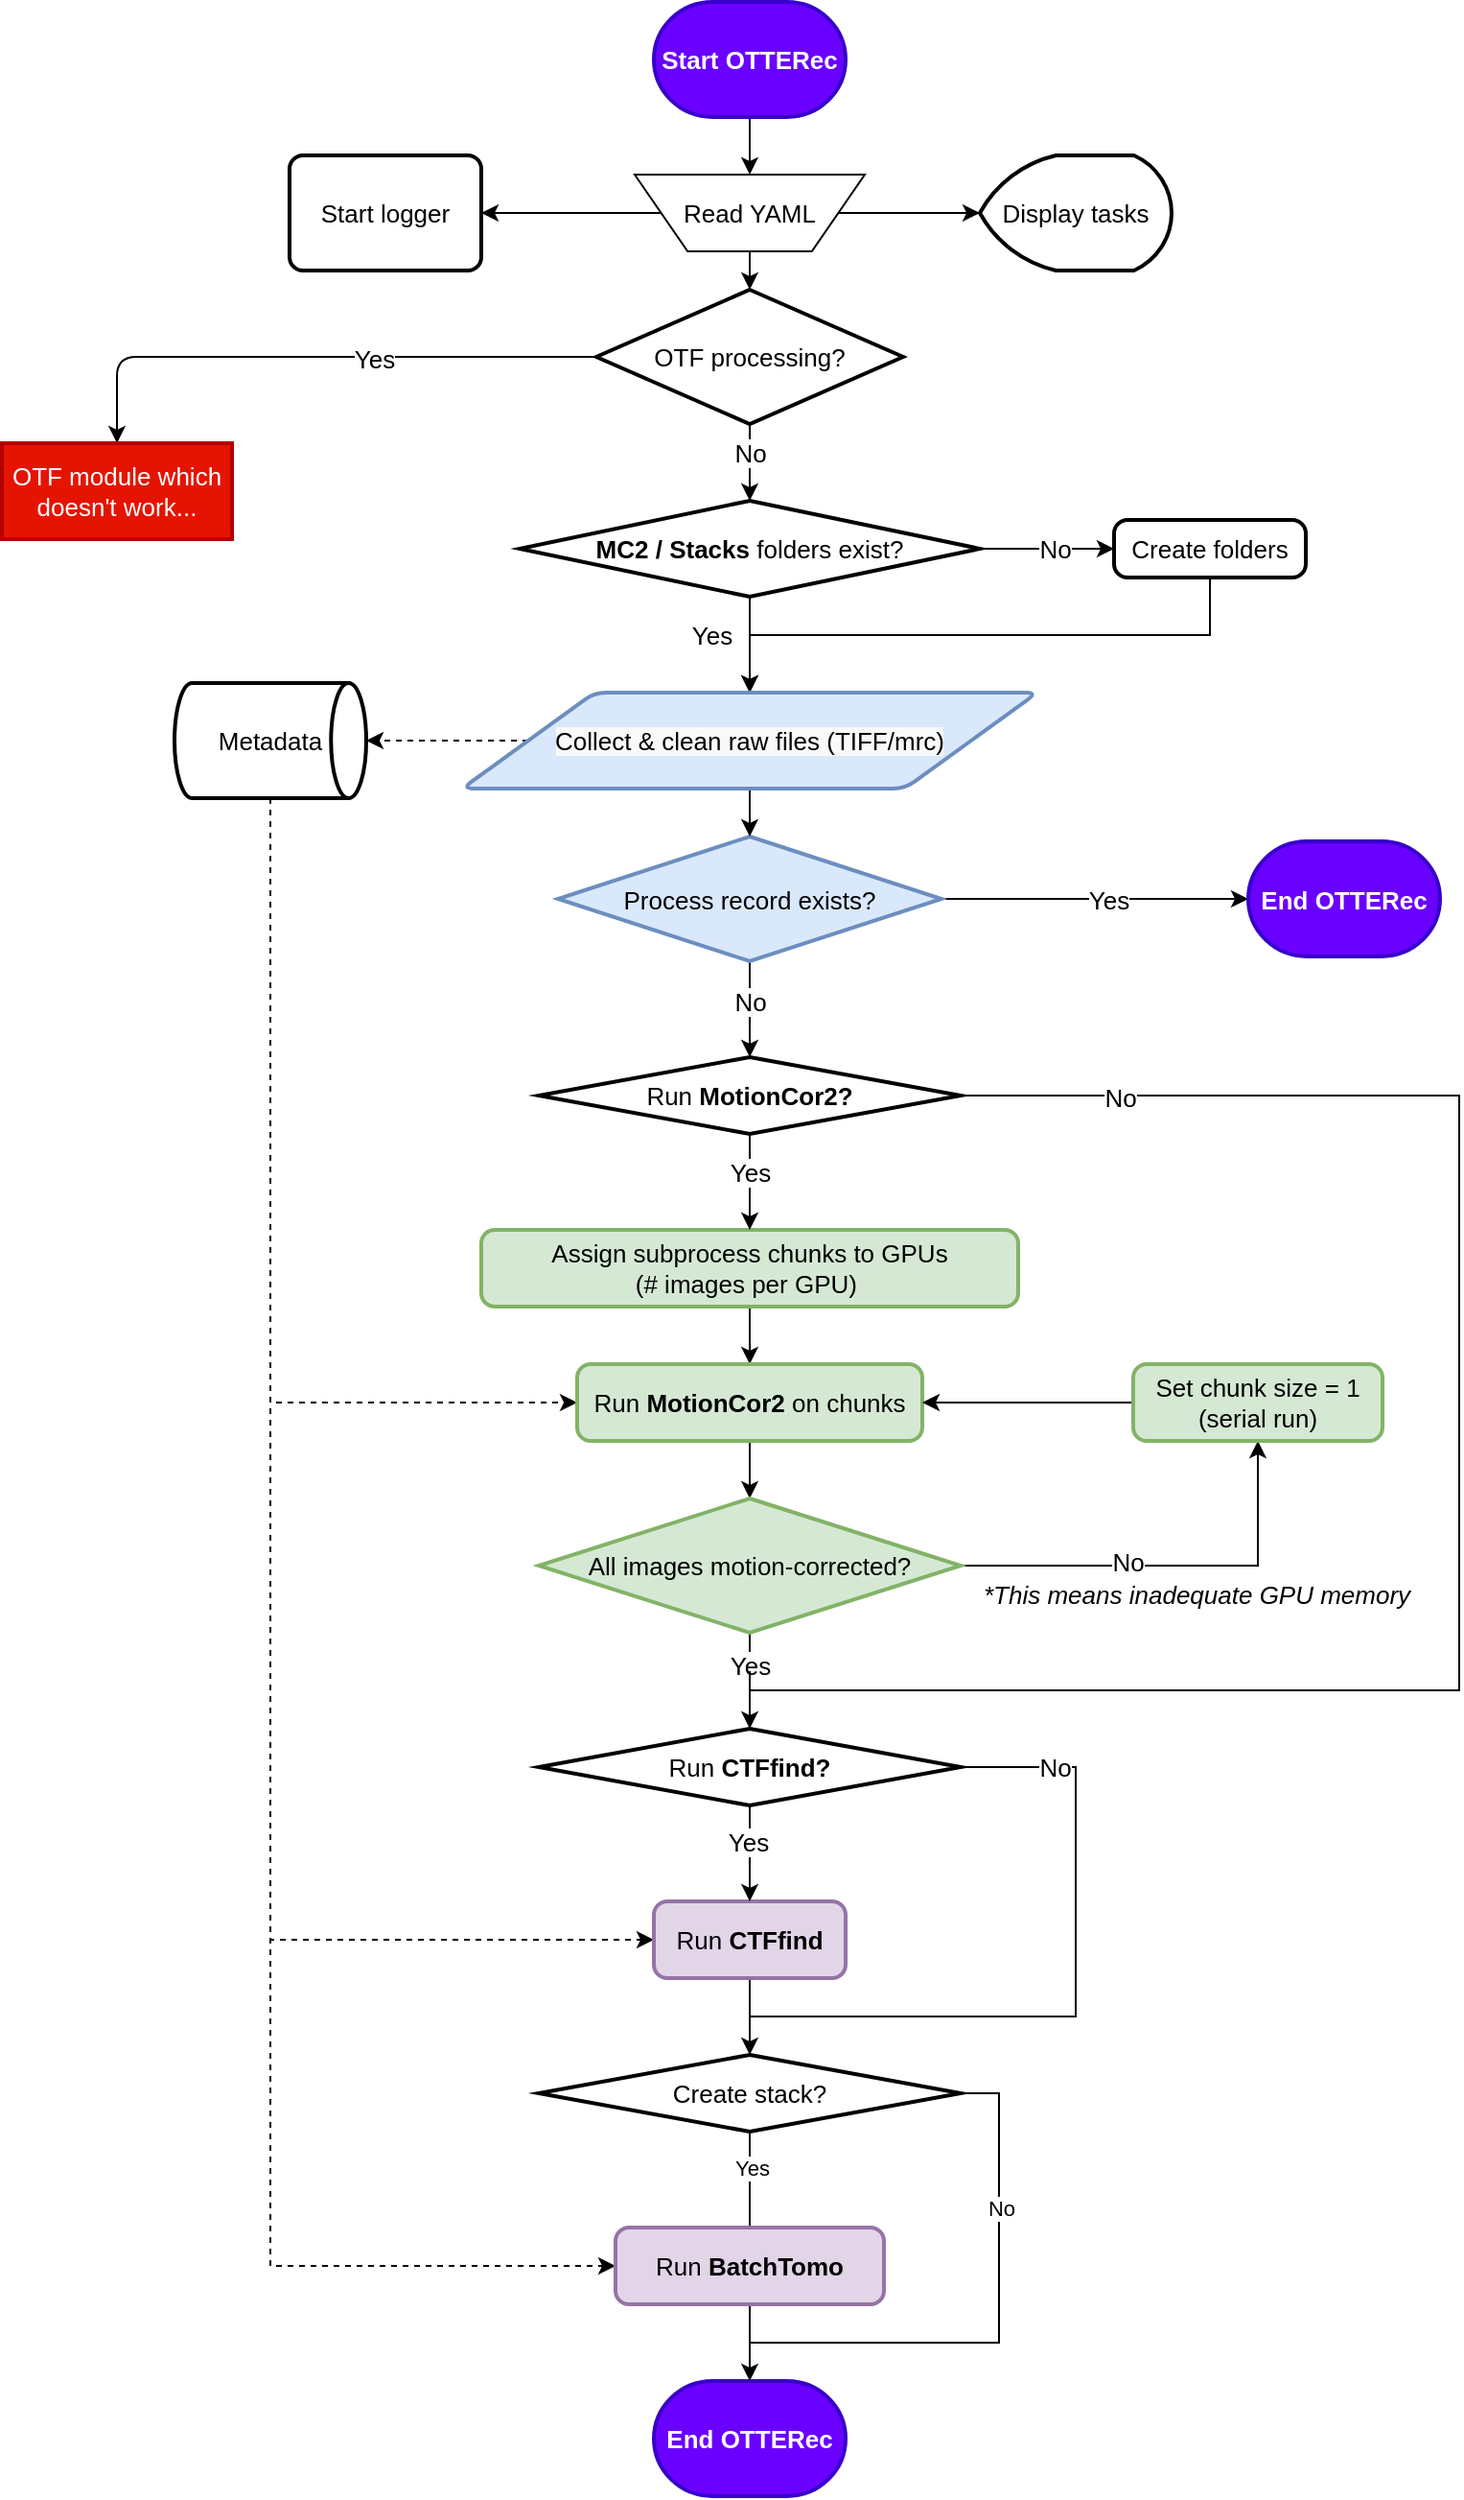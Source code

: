 <mxfile version="14.7.3" type="github" pages="3">
  <diagram id="b2UX4GlEIh6qMCerJ4nt" name="Page-1">
    <mxGraphModel dx="1662" dy="1932" grid="1" gridSize="10" guides="1" tooltips="1" connect="1" arrows="1" fold="1" page="1" pageScale="1" pageWidth="850" pageHeight="1100" math="1" shadow="0">
      <root>
        <mxCell id="0" />
        <mxCell id="1" parent="0" />
        <mxCell id="DhbHKgyXgL_2z6RSFWDE-4" style="edgeStyle=orthogonalEdgeStyle;orthogonalLoop=1;jettySize=auto;html=1;exitX=0.5;exitY=1;exitDx=0;exitDy=0;exitPerimeter=0;entryX=0.5;entryY=0;entryDx=0;entryDy=0;fontSize=13;" parent="1" source="DhbHKgyXgL_2z6RSFWDE-1" edge="1">
          <mxGeometry relative="1" as="geometry">
            <mxPoint x="450" y="-970" as="targetPoint" />
          </mxGeometry>
        </mxCell>
        <mxCell id="DhbHKgyXgL_2z6RSFWDE-1" value="Start OTTERec" style="strokeWidth=2;html=1;shape=mxgraph.flowchart.terminator;whiteSpace=wrap;fillColor=#6a00ff;strokeColor=#3700CC;fontColor=#ffffff;fontSize=13;fontStyle=1" parent="1" vertex="1">
          <mxGeometry x="400" y="-1060" width="100" height="60" as="geometry" />
        </mxCell>
        <mxCell id="DhbHKgyXgL_2z6RSFWDE-5" value="Display tasks" style="strokeWidth=2;html=1;shape=mxgraph.flowchart.display;whiteSpace=wrap;fontSize=13;" parent="1" vertex="1">
          <mxGeometry x="570" y="-980" width="100" height="60" as="geometry" />
        </mxCell>
        <mxCell id="DhbHKgyXgL_2z6RSFWDE-9" style="edgeStyle=orthogonalEdgeStyle;orthogonalLoop=1;jettySize=auto;html=1;fontSize=13;" parent="1" source="DhbHKgyXgL_2z6RSFWDE-7" target="DhbHKgyXgL_2z6RSFWDE-13" edge="1">
          <mxGeometry relative="1" as="geometry">
            <mxPoint x="300" y="-830" as="targetPoint" />
          </mxGeometry>
        </mxCell>
        <mxCell id="DhbHKgyXgL_2z6RSFWDE-10" value="Yes" style="edgeLabel;html=1;align=center;verticalAlign=middle;resizable=0;points=[];fontSize=13;" parent="DhbHKgyXgL_2z6RSFWDE-9" vertex="1" connectable="0">
          <mxGeometry x="-0.211" y="1" relative="1" as="geometry">
            <mxPoint as="offset" />
          </mxGeometry>
        </mxCell>
        <mxCell id="DhbHKgyXgL_2z6RSFWDE-22" style="edgeStyle=orthogonalEdgeStyle;orthogonalLoop=1;jettySize=auto;html=1;exitX=0.5;exitY=1;exitDx=0;exitDy=0;exitPerimeter=0;fontSize=13;" parent="1" source="DhbHKgyXgL_2z6RSFWDE-7" target="DhbHKgyXgL_2z6RSFWDE-23" edge="1">
          <mxGeometry relative="1" as="geometry">
            <mxPoint x="470" y="-800" as="targetPoint" />
          </mxGeometry>
        </mxCell>
        <mxCell id="DhbHKgyXgL_2z6RSFWDE-24" value="No" style="edgeLabel;html=1;align=center;verticalAlign=middle;resizable=0;points=[];fontSize=13;" parent="DhbHKgyXgL_2z6RSFWDE-22" vertex="1" connectable="0">
          <mxGeometry x="0.232" y="-1" relative="1" as="geometry">
            <mxPoint x="1" y="-10" as="offset" />
          </mxGeometry>
        </mxCell>
        <mxCell id="DhbHKgyXgL_2z6RSFWDE-7" value="OTF processing?" style="strokeWidth=2;html=1;shape=mxgraph.flowchart.decision;whiteSpace=wrap;fontSize=13;" parent="1" vertex="1">
          <mxGeometry x="370" y="-910" width="160" height="70" as="geometry" />
        </mxCell>
        <mxCell id="DhbHKgyXgL_2z6RSFWDE-13" value="OTF module which doesn&#39;t work..." style="whiteSpace=wrap;html=1;absoluteArcSize=1;arcSize=14;strokeWidth=2;fillColor=#e51400;strokeColor=#B20000;fontColor=#ffffff;fontSize=13;" parent="1" vertex="1">
          <mxGeometry x="60" y="-830" width="120" height="50" as="geometry" />
        </mxCell>
        <mxCell id="DhbHKgyXgL_2z6RSFWDE-29" style="edgeStyle=orthogonalEdgeStyle;orthogonalLoop=1;jettySize=auto;html=1;fontSize=13;" parent="1" source="DhbHKgyXgL_2z6RSFWDE-23" target="DhbHKgyXgL_2z6RSFWDE-28" edge="1">
          <mxGeometry relative="1" as="geometry" />
        </mxCell>
        <mxCell id="DhbHKgyXgL_2z6RSFWDE-30" value="No" style="edgeLabel;html=1;align=center;verticalAlign=middle;resizable=0;points=[];fontSize=13;" parent="DhbHKgyXgL_2z6RSFWDE-29" vertex="1" connectable="0">
          <mxGeometry x="0.22" y="2" relative="1" as="geometry">
            <mxPoint x="-4" y="2" as="offset" />
          </mxGeometry>
        </mxCell>
        <mxCell id="DhbHKgyXgL_2z6RSFWDE-47" value="Yes" style="edgeStyle=orthogonalEdgeStyle;rounded=0;orthogonalLoop=1;jettySize=auto;html=1;exitX=0.5;exitY=1;exitDx=0;exitDy=0;exitPerimeter=0;fontSize=13;" parent="1" source="DhbHKgyXgL_2z6RSFWDE-23" target="DhbHKgyXgL_2z6RSFWDE-45" edge="1">
          <mxGeometry x="-0.2" y="-20" relative="1" as="geometry">
            <mxPoint as="offset" />
          </mxGeometry>
        </mxCell>
        <mxCell id="DhbHKgyXgL_2z6RSFWDE-23" value="&lt;b style=&quot;font-size: 13px;&quot;&gt;MC2 / Stacks &lt;/b&gt;folders exist?" style="strokeWidth=2;html=1;shape=mxgraph.flowchart.decision;whiteSpace=wrap;fontSize=13;" parent="1" vertex="1">
          <mxGeometry x="330" y="-800" width="240" height="50" as="geometry" />
        </mxCell>
        <mxCell id="DhbHKgyXgL_2z6RSFWDE-63" style="edgeStyle=orthogonalEdgeStyle;rounded=0;orthogonalLoop=1;jettySize=auto;html=1;exitX=0.5;exitY=1;exitDx=0;exitDy=0;fontSize=13;" parent="1" source="DhbHKgyXgL_2z6RSFWDE-28" target="DhbHKgyXgL_2z6RSFWDE-45" edge="1">
          <mxGeometry relative="1" as="geometry">
            <Array as="points">
              <mxPoint x="690" y="-730" />
              <mxPoint x="450" y="-730" />
            </Array>
          </mxGeometry>
        </mxCell>
        <mxCell id="DhbHKgyXgL_2z6RSFWDE-28" value="Create folders" style="whiteSpace=wrap;html=1;absoluteArcSize=1;arcSize=14;strokeWidth=2;fontSize=13;rounded=1;" parent="1" vertex="1">
          <mxGeometry x="640" y="-790" width="100" height="30" as="geometry" />
        </mxCell>
        <mxCell id="DhbHKgyXgL_2z6RSFWDE-38" style="edgeStyle=orthogonalEdgeStyle;rounded=0;orthogonalLoop=1;jettySize=auto;html=1;fontSize=13;" parent="1" source="DhbHKgyXgL_2z6RSFWDE-35" target="DhbHKgyXgL_2z6RSFWDE-37" edge="1">
          <mxGeometry relative="1" as="geometry">
            <Array as="points">
              <mxPoint x="630" y="-592" />
              <mxPoint x="630" y="-592" />
            </Array>
          </mxGeometry>
        </mxCell>
        <mxCell id="DhbHKgyXgL_2z6RSFWDE-39" value="Yes" style="edgeLabel;html=1;align=center;verticalAlign=middle;resizable=0;points=[];fontSize=13;" parent="DhbHKgyXgL_2z6RSFWDE-38" vertex="1" connectable="0">
          <mxGeometry x="0.272" y="-1" relative="1" as="geometry">
            <mxPoint x="-15" y="-1" as="offset" />
          </mxGeometry>
        </mxCell>
        <mxCell id="DhbHKgyXgL_2z6RSFWDE-65" style="edgeStyle=orthogonalEdgeStyle;rounded=0;orthogonalLoop=1;jettySize=auto;html=1;exitX=0.5;exitY=1;exitDx=0;exitDy=0;fontSize=13;" parent="1" source="DhbHKgyXgL_2z6RSFWDE-35" target="T4oPgjfY7F1XBtKqb_RU-12" edge="1">
          <mxGeometry relative="1" as="geometry">
            <mxPoint x="460" y="-490" as="targetPoint" />
          </mxGeometry>
        </mxCell>
        <mxCell id="T4oPgjfY7F1XBtKqb_RU-1" value="No" style="edgeLabel;html=1;align=center;verticalAlign=middle;resizable=0;points=[];fontSize=13;" parent="DhbHKgyXgL_2z6RSFWDE-65" vertex="1" connectable="0">
          <mxGeometry x="-0.717" relative="1" as="geometry">
            <mxPoint y="14" as="offset" />
          </mxGeometry>
        </mxCell>
        <mxCell id="DhbHKgyXgL_2z6RSFWDE-35" value="Process record exists?" style="rhombus;whiteSpace=wrap;html=1;strokeColor=#6c8ebf;strokeWidth=2;fillColor=#dae8fc;fontSize=13;" parent="1" vertex="1">
          <mxGeometry x="350" y="-625" width="200" height="65" as="geometry" />
        </mxCell>
        <mxCell id="DhbHKgyXgL_2z6RSFWDE-37" value="End OTTERec" style="strokeWidth=2;html=1;shape=mxgraph.flowchart.terminator;whiteSpace=wrap;fillColor=#6a00ff;strokeColor=#3700CC;fontColor=#ffffff;fontSize=13;fontStyle=1" parent="1" vertex="1">
          <mxGeometry x="710" y="-622.5" width="100" height="60" as="geometry" />
        </mxCell>
        <mxCell id="DhbHKgyXgL_2z6RSFWDE-49" style="edgeStyle=orthogonalEdgeStyle;rounded=0;orthogonalLoop=1;jettySize=auto;html=1;exitX=0.5;exitY=1;exitDx=0;exitDy=0;fontSize=13;" parent="1" source="DhbHKgyXgL_2z6RSFWDE-45" target="DhbHKgyXgL_2z6RSFWDE-35" edge="1">
          <mxGeometry relative="1" as="geometry" />
        </mxCell>
        <mxCell id="DhbHKgyXgL_2z6RSFWDE-51" style="edgeStyle=orthogonalEdgeStyle;rounded=0;orthogonalLoop=1;jettySize=auto;html=1;exitX=0;exitY=0.5;exitDx=0;exitDy=0;dashed=1;fontSize=13;" parent="1" source="DhbHKgyXgL_2z6RSFWDE-45" target="DhbHKgyXgL_2z6RSFWDE-50" edge="1">
          <mxGeometry relative="1" as="geometry">
            <mxPoint x="260" y="-675" as="targetPoint" />
          </mxGeometry>
        </mxCell>
        <mxCell id="DhbHKgyXgL_2z6RSFWDE-45" value="&#xa;&#xa;&lt;span style=&quot;color: rgb(0, 0, 0); font-family: helvetica; font-size: 13px; font-style: normal; font-weight: 400; letter-spacing: normal; text-align: center; text-indent: 0px; text-transform: none; word-spacing: 0px; background-color: rgb(248, 249, 250); display: inline; float: none;&quot;&gt;Collect &amp;amp; clean raw files (TIFF/mrc)&lt;/span&gt;&#xa;&#xa;" style="shape=parallelogram;html=1;strokeWidth=2;perimeter=parallelogramPerimeter;whiteSpace=wrap;rounded=1;arcSize=12;size=0.23;fillColor=#dae8fc;strokeColor=#6c8ebf;fontSize=13;" parent="1" vertex="1">
          <mxGeometry x="300" y="-700" width="300" height="50" as="geometry" />
        </mxCell>
        <mxCell id="T4oPgjfY7F1XBtKqb_RU-2" style="edgeStyle=orthogonalEdgeStyle;rounded=0;orthogonalLoop=1;jettySize=auto;html=1;exitX=0.5;exitY=1;exitDx=0;exitDy=0;exitPerimeter=0;entryX=0;entryY=0.5;entryDx=0;entryDy=0;fontSize=13;dashed=1;" parent="1" source="DhbHKgyXgL_2z6RSFWDE-50" target="DhbHKgyXgL_2z6RSFWDE-70" edge="1">
          <mxGeometry relative="1" as="geometry" />
        </mxCell>
        <mxCell id="T4oPgjfY7F1XBtKqb_RU-9" style="edgeStyle=orthogonalEdgeStyle;rounded=0;orthogonalLoop=1;jettySize=auto;html=1;exitX=0.5;exitY=1;exitDx=0;exitDy=0;exitPerimeter=0;entryX=0;entryY=0.5;entryDx=0;entryDy=0;fontSize=13;dashed=1;" parent="1" source="DhbHKgyXgL_2z6RSFWDE-50" target="T4oPgjfY7F1XBtKqb_RU-6" edge="1">
          <mxGeometry relative="1" as="geometry" />
        </mxCell>
        <mxCell id="ecBJDaTKs6xn7I5bQCrs-10" style="edgeStyle=orthogonalEdgeStyle;rounded=0;orthogonalLoop=1;jettySize=auto;html=1;entryX=0;entryY=0.5;entryDx=0;entryDy=0;endArrow=classic;endFill=1;dashed=1;" parent="1" source="DhbHKgyXgL_2z6RSFWDE-50" target="ecBJDaTKs6xn7I5bQCrs-2" edge="1">
          <mxGeometry relative="1" as="geometry">
            <Array as="points">
              <mxPoint x="200" y="120" />
            </Array>
          </mxGeometry>
        </mxCell>
        <mxCell id="DhbHKgyXgL_2z6RSFWDE-50" value="Metadata" style="strokeWidth=2;html=1;shape=mxgraph.flowchart.direct_data;whiteSpace=wrap;fontSize=13;" parent="1" vertex="1">
          <mxGeometry x="150" y="-705" width="100" height="60" as="geometry" />
        </mxCell>
        <mxCell id="DhbHKgyXgL_2z6RSFWDE-56" style="edgeStyle=orthogonalEdgeStyle;rounded=0;orthogonalLoop=1;jettySize=auto;html=1;exitX=1;exitY=0.5;exitDx=0;exitDy=0;fontSize=13;" parent="1" source="DhbHKgyXgL_2z6RSFWDE-53" target="DhbHKgyXgL_2z6RSFWDE-5" edge="1">
          <mxGeometry relative="1" as="geometry" />
        </mxCell>
        <mxCell id="DhbHKgyXgL_2z6RSFWDE-57" style="edgeStyle=orthogonalEdgeStyle;rounded=0;orthogonalLoop=1;jettySize=auto;html=1;exitX=0.5;exitY=1;exitDx=0;exitDy=0;fontSize=13;" parent="1" source="DhbHKgyXgL_2z6RSFWDE-53" target="DhbHKgyXgL_2z6RSFWDE-7" edge="1">
          <mxGeometry relative="1" as="geometry" />
        </mxCell>
        <mxCell id="DhbHKgyXgL_2z6RSFWDE-59" value="" style="edgeStyle=orthogonalEdgeStyle;rounded=0;orthogonalLoop=1;jettySize=auto;html=1;fontSize=13;" parent="1" source="DhbHKgyXgL_2z6RSFWDE-53" target="DhbHKgyXgL_2z6RSFWDE-61" edge="1">
          <mxGeometry relative="1" as="geometry">
            <mxPoint x="310" y="-950" as="targetPoint" />
          </mxGeometry>
        </mxCell>
        <mxCell id="DhbHKgyXgL_2z6RSFWDE-53" value="Read YAML" style="verticalLabelPosition=middle;verticalAlign=middle;html=1;shape=trapezoid;perimeter=trapezoidPerimeter;whiteSpace=wrap;size=0.23;arcSize=10;flipV=1;labelPosition=center;align=center;fontSize=13;" parent="1" vertex="1">
          <mxGeometry x="390" y="-970" width="120" height="40" as="geometry" />
        </mxCell>
        <mxCell id="DhbHKgyXgL_2z6RSFWDE-61" value="Start logger" style="rounded=1;whiteSpace=wrap;html=1;absoluteArcSize=1;arcSize=14;strokeWidth=2;fontSize=13;" parent="1" vertex="1">
          <mxGeometry x="210" y="-980" width="100" height="60" as="geometry" />
        </mxCell>
        <mxCell id="DhbHKgyXgL_2z6RSFWDE-71" style="edgeStyle=orthogonalEdgeStyle;rounded=0;orthogonalLoop=1;jettySize=auto;html=1;exitX=0.5;exitY=1;exitDx=0;exitDy=0;fontSize=13;" parent="1" source="DhbHKgyXgL_2z6RSFWDE-68" target="DhbHKgyXgL_2z6RSFWDE-70" edge="1">
          <mxGeometry relative="1" as="geometry" />
        </mxCell>
        <mxCell id="DhbHKgyXgL_2z6RSFWDE-68" value="Assign subprocess chunks to GPUs &lt;br&gt;(# images per GPU)&amp;nbsp;" style="rounded=1;whiteSpace=wrap;html=1;absoluteArcSize=1;arcSize=14;strokeWidth=2;fontSize=13;fillColor=#d5e8d4;strokeColor=#82b366;" parent="1" vertex="1">
          <mxGeometry x="310" y="-420" width="280" height="40" as="geometry" />
        </mxCell>
        <mxCell id="DhbHKgyXgL_2z6RSFWDE-73" style="edgeStyle=orthogonalEdgeStyle;rounded=0;orthogonalLoop=1;jettySize=auto;html=1;exitX=0.5;exitY=1;exitDx=0;exitDy=0;fontSize=13;" parent="1" source="DhbHKgyXgL_2z6RSFWDE-70" target="DhbHKgyXgL_2z6RSFWDE-72" edge="1">
          <mxGeometry relative="1" as="geometry" />
        </mxCell>
        <mxCell id="DhbHKgyXgL_2z6RSFWDE-70" value="Run&lt;b&gt;&amp;nbsp;MotionCor2&lt;/b&gt;&amp;nbsp;on chunks" style="rounded=1;whiteSpace=wrap;html=1;absoluteArcSize=1;arcSize=14;strokeWidth=2;fontSize=13;fillColor=#d5e8d4;strokeColor=#82b366;" parent="1" vertex="1">
          <mxGeometry x="360" y="-350" width="180" height="40" as="geometry" />
        </mxCell>
        <mxCell id="DhbHKgyXgL_2z6RSFWDE-77" style="edgeStyle=orthogonalEdgeStyle;rounded=0;orthogonalLoop=1;jettySize=auto;html=1;exitX=1;exitY=0.5;exitDx=0;exitDy=0;exitPerimeter=0;fontSize=13;" parent="1" source="DhbHKgyXgL_2z6RSFWDE-72" target="DhbHKgyXgL_2z6RSFWDE-76" edge="1">
          <mxGeometry relative="1" as="geometry" />
        </mxCell>
        <mxCell id="DhbHKgyXgL_2z6RSFWDE-79" value="No" style="edgeLabel;html=1;align=center;verticalAlign=middle;resizable=0;points=[];fontSize=13;" parent="DhbHKgyXgL_2z6RSFWDE-77" vertex="1" connectable="0">
          <mxGeometry x="-0.215" y="-2" relative="1" as="geometry">
            <mxPoint y="-4" as="offset" />
          </mxGeometry>
        </mxCell>
        <mxCell id="T4oPgjfY7F1XBtKqb_RU-3" style="edgeStyle=orthogonalEdgeStyle;rounded=0;orthogonalLoop=1;jettySize=auto;html=1;exitX=0.5;exitY=1;exitDx=0;exitDy=0;exitPerimeter=0;fontSize=13;" parent="1" source="DhbHKgyXgL_2z6RSFWDE-72" target="T4oPgjfY7F1XBtKqb_RU-17" edge="1">
          <mxGeometry relative="1" as="geometry">
            <mxPoint x="450" y="-180" as="targetPoint" />
          </mxGeometry>
        </mxCell>
        <mxCell id="T4oPgjfY7F1XBtKqb_RU-5" value="Yes" style="edgeLabel;html=1;align=center;verticalAlign=middle;resizable=0;points=[];fontSize=13;" parent="T4oPgjfY7F1XBtKqb_RU-3" vertex="1" connectable="0">
          <mxGeometry x="-0.346" relative="1" as="geometry">
            <mxPoint as="offset" />
          </mxGeometry>
        </mxCell>
        <mxCell id="DhbHKgyXgL_2z6RSFWDE-72" value="All images motion-corrected?" style="strokeWidth=2;html=1;shape=mxgraph.flowchart.decision;whiteSpace=wrap;fontSize=13;fillColor=#d5e8d4;strokeColor=#82b366;" parent="1" vertex="1">
          <mxGeometry x="340" y="-280" width="220" height="70" as="geometry" />
        </mxCell>
        <mxCell id="DhbHKgyXgL_2z6RSFWDE-78" style="edgeStyle=orthogonalEdgeStyle;rounded=0;orthogonalLoop=1;jettySize=auto;html=1;exitX=0;exitY=0.5;exitDx=0;exitDy=0;entryX=1;entryY=0.5;entryDx=0;entryDy=0;fontSize=13;" parent="1" source="DhbHKgyXgL_2z6RSFWDE-76" target="DhbHKgyXgL_2z6RSFWDE-70" edge="1">
          <mxGeometry relative="1" as="geometry" />
        </mxCell>
        <mxCell id="DhbHKgyXgL_2z6RSFWDE-76" value="Set chunk size = 1&lt;br&gt;(serial run)" style="rounded=1;whiteSpace=wrap;html=1;absoluteArcSize=1;arcSize=14;strokeWidth=2;fontSize=13;fillColor=#d5e8d4;strokeColor=#82b366;" parent="1" vertex="1">
          <mxGeometry x="650" y="-350" width="130" height="40" as="geometry" />
        </mxCell>
        <mxCell id="DhbHKgyXgL_2z6RSFWDE-80" value="&lt;i&gt;*This means inadequate GPU memory&lt;/i&gt;" style="text;html=1;align=left;verticalAlign=middle;resizable=0;points=[];autosize=1;strokeColor=none;fontSize=13;" parent="1" vertex="1">
          <mxGeometry x="570" y="-240" width="240" height="20" as="geometry" />
        </mxCell>
        <mxCell id="T4oPgjfY7F1XBtKqb_RU-23" style="edgeStyle=orthogonalEdgeStyle;rounded=0;orthogonalLoop=1;jettySize=auto;html=1;exitX=0.5;exitY=1;exitDx=0;exitDy=0;fontSize=13;" parent="1" source="T4oPgjfY7F1XBtKqb_RU-6" target="T4oPgjfY7F1XBtKqb_RU-22" edge="1">
          <mxGeometry relative="1" as="geometry" />
        </mxCell>
        <mxCell id="T4oPgjfY7F1XBtKqb_RU-6" value="Run &lt;b&gt;CTFfind&lt;/b&gt;" style="rounded=1;whiteSpace=wrap;html=1;absoluteArcSize=1;arcSize=14;strokeWidth=2;fontSize=13;fillColor=#e1d5e7;strokeColor=#9673a6;" parent="1" vertex="1">
          <mxGeometry x="400" y="-70" width="100" height="40" as="geometry" />
        </mxCell>
        <mxCell id="T4oPgjfY7F1XBtKqb_RU-14" style="edgeStyle=orthogonalEdgeStyle;rounded=0;orthogonalLoop=1;jettySize=auto;html=1;fontSize=13;" parent="1" source="T4oPgjfY7F1XBtKqb_RU-12" target="DhbHKgyXgL_2z6RSFWDE-68" edge="1">
          <mxGeometry relative="1" as="geometry">
            <Array as="points">
              <mxPoint x="450" y="-460" />
              <mxPoint x="450" y="-460" />
            </Array>
          </mxGeometry>
        </mxCell>
        <mxCell id="T4oPgjfY7F1XBtKqb_RU-15" value="Yes" style="edgeLabel;html=1;align=center;verticalAlign=middle;resizable=0;points=[];fontSize=13;" parent="T4oPgjfY7F1XBtKqb_RU-14" vertex="1" connectable="0">
          <mxGeometry x="-0.438" y="-1" relative="1" as="geometry">
            <mxPoint x="1" y="6" as="offset" />
          </mxGeometry>
        </mxCell>
        <mxCell id="T4oPgjfY7F1XBtKqb_RU-18" style="edgeStyle=orthogonalEdgeStyle;rounded=0;orthogonalLoop=1;jettySize=auto;html=1;exitX=1;exitY=0.5;exitDx=0;exitDy=0;exitPerimeter=0;fontSize=13;endArrow=none;endFill=0;" parent="1" source="T4oPgjfY7F1XBtKqb_RU-12" edge="1">
          <mxGeometry relative="1" as="geometry">
            <mxPoint x="450" y="-190" as="targetPoint" />
            <Array as="points">
              <mxPoint x="820" y="-490" />
              <mxPoint x="820" y="-180" />
              <mxPoint x="450" y="-180" />
            </Array>
          </mxGeometry>
        </mxCell>
        <mxCell id="T4oPgjfY7F1XBtKqb_RU-19" value="No" style="edgeLabel;html=1;align=center;verticalAlign=middle;resizable=0;points=[];fontSize=13;" parent="T4oPgjfY7F1XBtKqb_RU-18" vertex="1" connectable="0">
          <mxGeometry x="-0.826" y="-1" relative="1" as="geometry">
            <mxPoint as="offset" />
          </mxGeometry>
        </mxCell>
        <mxCell id="T4oPgjfY7F1XBtKqb_RU-12" value="Run &lt;b&gt;MotionCor2?&lt;/b&gt;" style="strokeWidth=2;html=1;shape=mxgraph.flowchart.decision;whiteSpace=wrap;rounded=1;fontSize=13;" parent="1" vertex="1">
          <mxGeometry x="340" y="-510" width="220" height="40" as="geometry" />
        </mxCell>
        <mxCell id="T4oPgjfY7F1XBtKqb_RU-20" style="edgeStyle=orthogonalEdgeStyle;rounded=0;orthogonalLoop=1;jettySize=auto;html=1;fontSize=13;" parent="1" source="T4oPgjfY7F1XBtKqb_RU-17" target="T4oPgjfY7F1XBtKqb_RU-6" edge="1">
          <mxGeometry relative="1" as="geometry" />
        </mxCell>
        <mxCell id="T4oPgjfY7F1XBtKqb_RU-21" value="Yes" style="edgeLabel;html=1;align=center;verticalAlign=middle;resizable=0;points=[];fontSize=13;" parent="T4oPgjfY7F1XBtKqb_RU-20" vertex="1" connectable="0">
          <mxGeometry x="-0.27" y="-1" relative="1" as="geometry">
            <mxPoint as="offset" />
          </mxGeometry>
        </mxCell>
        <mxCell id="T4oPgjfY7F1XBtKqb_RU-24" style="edgeStyle=orthogonalEdgeStyle;rounded=0;orthogonalLoop=1;jettySize=auto;html=1;exitX=1;exitY=0.5;exitDx=0;exitDy=0;exitPerimeter=0;fontSize=13;endArrow=none;endFill=0;" parent="1" source="T4oPgjfY7F1XBtKqb_RU-17" edge="1">
          <mxGeometry relative="1" as="geometry">
            <Array as="points">
              <mxPoint x="620" y="-140" />
              <mxPoint x="620" y="-10" />
            </Array>
            <mxPoint x="450" y="-10" as="targetPoint" />
          </mxGeometry>
        </mxCell>
        <mxCell id="T4oPgjfY7F1XBtKqb_RU-25" value="No" style="edgeLabel;html=1;align=center;verticalAlign=middle;resizable=0;points=[];fontSize=13;" parent="T4oPgjfY7F1XBtKqb_RU-24" vertex="1" connectable="0">
          <mxGeometry x="-0.73" relative="1" as="geometry">
            <mxPoint as="offset" />
          </mxGeometry>
        </mxCell>
        <mxCell id="T4oPgjfY7F1XBtKqb_RU-17" value="Run &lt;b&gt;CTFfind?&lt;/b&gt;" style="strokeWidth=2;html=1;shape=mxgraph.flowchart.decision;whiteSpace=wrap;rounded=1;fontSize=13;" parent="1" vertex="1">
          <mxGeometry x="340" y="-160" width="220" height="40" as="geometry" />
        </mxCell>
        <mxCell id="ecBJDaTKs6xn7I5bQCrs-6" style="edgeStyle=orthogonalEdgeStyle;rounded=0;orthogonalLoop=1;jettySize=auto;html=1;exitX=0.5;exitY=1;exitDx=0;exitDy=0;exitPerimeter=0;endArrow=none;endFill=0;" parent="1" source="T4oPgjfY7F1XBtKqb_RU-22" target="ecBJDaTKs6xn7I5bQCrs-2" edge="1">
          <mxGeometry relative="1" as="geometry" />
        </mxCell>
        <mxCell id="ecBJDaTKs6xn7I5bQCrs-8" value="Yes" style="edgeLabel;html=1;align=center;verticalAlign=middle;resizable=0;points=[];" parent="ecBJDaTKs6xn7I5bQCrs-6" vertex="1" connectable="0">
          <mxGeometry x="-0.232" y="1" relative="1" as="geometry">
            <mxPoint as="offset" />
          </mxGeometry>
        </mxCell>
        <mxCell id="ecBJDaTKs6xn7I5bQCrs-7" style="edgeStyle=orthogonalEdgeStyle;rounded=0;orthogonalLoop=1;jettySize=auto;html=1;exitX=1;exitY=0.5;exitDx=0;exitDy=0;exitPerimeter=0;endArrow=none;endFill=0;" parent="1" source="T4oPgjfY7F1XBtKqb_RU-22" edge="1">
          <mxGeometry relative="1" as="geometry">
            <mxPoint x="450" y="150" as="targetPoint" />
            <Array as="points">
              <mxPoint x="580" y="30" />
              <mxPoint x="580" y="160" />
              <mxPoint x="450" y="160" />
            </Array>
          </mxGeometry>
        </mxCell>
        <mxCell id="ecBJDaTKs6xn7I5bQCrs-9" value="No" style="edgeLabel;html=1;align=center;verticalAlign=middle;resizable=0;points=[];" parent="ecBJDaTKs6xn7I5bQCrs-7" vertex="1" connectable="0">
          <mxGeometry x="-0.448" y="1" relative="1" as="geometry">
            <mxPoint as="offset" />
          </mxGeometry>
        </mxCell>
        <mxCell id="T4oPgjfY7F1XBtKqb_RU-22" value="Create stack?" style="strokeWidth=2;html=1;shape=mxgraph.flowchart.decision;whiteSpace=wrap;rounded=1;fontSize=13;" parent="1" vertex="1">
          <mxGeometry x="340" y="10" width="220" height="40" as="geometry" />
        </mxCell>
        <mxCell id="ecBJDaTKs6xn7I5bQCrs-1" style="edgeStyle=orthogonalEdgeStyle;rounded=0;orthogonalLoop=1;jettySize=auto;html=1;exitX=0.5;exitY=1;exitDx=0;exitDy=0;fontSize=13;" parent="1" source="ecBJDaTKs6xn7I5bQCrs-2" target="ecBJDaTKs6xn7I5bQCrs-4" edge="1">
          <mxGeometry relative="1" as="geometry">
            <mxPoint x="450" y="180" as="targetPoint" />
          </mxGeometry>
        </mxCell>
        <mxCell id="ecBJDaTKs6xn7I5bQCrs-2" value="Run &lt;b&gt;BatchTomo&lt;/b&gt;" style="rounded=1;whiteSpace=wrap;html=1;absoluteArcSize=1;arcSize=14;strokeWidth=2;fontSize=13;fillColor=#e1d5e7;strokeColor=#9673a6;" parent="1" vertex="1">
          <mxGeometry x="380" y="100" width="140" height="40" as="geometry" />
        </mxCell>
        <mxCell id="ecBJDaTKs6xn7I5bQCrs-4" value="End OTTERec" style="strokeWidth=2;html=1;shape=mxgraph.flowchart.terminator;whiteSpace=wrap;fillColor=#6a00ff;strokeColor=#3700CC;fontColor=#ffffff;fontSize=13;fontStyle=1" parent="1" vertex="1">
          <mxGeometry x="400" y="180" width="100" height="60" as="geometry" />
        </mxCell>
      </root>
    </mxGraphModel>
  </diagram>
  <diagram id="XrZ-Z4LsKpQG8dumPHKu" name="Page-2">
    <mxGraphModel dx="1524" dy="2289" grid="1" gridSize="10" guides="1" tooltips="1" connect="1" arrows="1" fold="1" page="1" pageScale="1" pageWidth="850" pageHeight="1100" math="0" shadow="1">
      <root>
        <mxCell id="REIa4SluKi9q_VuOwoz9-0" />
        <mxCell id="REIa4SluKi9q_VuOwoz9-1" parent="REIa4SluKi9q_VuOwoz9-0" />
        <mxCell id="S9MFSpOXRwsFj8O78JcD-0" style="edgeStyle=orthogonalEdgeStyle;orthogonalLoop=1;jettySize=auto;html=1;fontSize=16;strokeColor=#000000;strokeWidth=3;" parent="REIa4SluKi9q_VuOwoz9-1" source="OjXy2dGTrMeQlFVr24X6-7" target="S9MFSpOXRwsFj8O78JcD-4" edge="1">
          <mxGeometry relative="1" as="geometry">
            <mxPoint x="1770" y="-480" as="sourcePoint" />
          </mxGeometry>
        </mxCell>
        <mxCell id="S9MFSpOXRwsFj8O78JcD-2" style="edgeStyle=orthogonalEdgeStyle;orthogonalLoop=1;jettySize=auto;html=1;exitX=0.5;exitY=1;exitDx=0;exitDy=0;dashed=1;strokeWidth=2;" parent="REIa4SluKi9q_VuOwoz9-1" source="S9MFSpOXRwsFj8O78JcD-3" target="S9MFSpOXRwsFj8O78JcD-8" edge="1">
          <mxGeometry relative="1" as="geometry" />
        </mxCell>
        <mxCell id="uuHwaZ1WTiqUGNMzBudx-36" style="edgeStyle=orthogonalEdgeStyle;orthogonalLoop=1;jettySize=auto;html=1;fontSize=16;strokeColor=#000000;strokeWidth=2;shape=link;" parent="REIa4SluKi9q_VuOwoz9-1" source="S9MFSpOXRwsFj8O78JcD-4" target="uuHwaZ1WTiqUGNMzBudx-35" edge="1">
          <mxGeometry relative="1" as="geometry" />
        </mxCell>
        <mxCell id="uuHwaZ1WTiqUGNMzBudx-39" style="edgeStyle=orthogonalEdgeStyle;shape=link;orthogonalLoop=1;jettySize=auto;html=1;fontSize=16;strokeColor=#000000;strokeWidth=2;" parent="REIa4SluKi9q_VuOwoz9-1" source="S9MFSpOXRwsFj8O78JcD-4" target="S9MFSpOXRwsFj8O78JcD-22" edge="1">
          <mxGeometry relative="1" as="geometry">
            <Array as="points">
              <mxPoint x="1750" y="-340" />
              <mxPoint x="1540" y="-340" />
            </Array>
          </mxGeometry>
        </mxCell>
        <mxCell id="uuHwaZ1WTiqUGNMzBudx-41" style="edgeStyle=orthogonalEdgeStyle;shape=link;orthogonalLoop=1;jettySize=auto;html=1;fontSize=16;strokeColor=#000000;strokeWidth=2;" parent="REIa4SluKi9q_VuOwoz9-1" source="S9MFSpOXRwsFj8O78JcD-4" target="uuHwaZ1WTiqUGNMzBudx-19" edge="1">
          <mxGeometry relative="1" as="geometry">
            <Array as="points">
              <mxPoint x="1810" y="-340" />
              <mxPoint x="2060" y="-340" />
            </Array>
          </mxGeometry>
        </mxCell>
        <mxCell id="S9MFSpOXRwsFj8O78JcD-4" value="&lt;font size=&quot;1&quot;&gt;&lt;b style=&quot;font-size: 20px&quot;&gt;Tasks&lt;/b&gt;&lt;/font&gt;" style="shape=cube;whiteSpace=wrap;html=1;boundedLbl=1;backgroundOutline=1;darkOpacity=0.05;darkOpacity2=0.1;strokeWidth=2;" parent="REIa4SluKi9q_VuOwoz9-1" vertex="1">
          <mxGeometry x="1710" y="-440" width="120" height="80" as="geometry" />
        </mxCell>
        <mxCell id="S9MFSpOXRwsFj8O78JcD-6" style="edgeStyle=orthogonalEdgeStyle;orthogonalLoop=1;jettySize=auto;html=1;entryX=0;entryY=0.5;entryDx=0;entryDy=0;entryPerimeter=0;exitX=0.5;exitY=1;exitDx=0;exitDy=0;strokeWidth=3;" parent="REIa4SluKi9q_VuOwoz9-1" source="S9MFSpOXRwsFj8O78JcD-21" target="S9MFSpOXRwsFj8O78JcD-9" edge="1">
          <mxGeometry relative="1" as="geometry">
            <Array as="points">
              <mxPoint x="1030" y="580" />
            </Array>
            <mxPoint x="980" y="220" as="sourcePoint" />
          </mxGeometry>
        </mxCell>
        <mxCell id="S9MFSpOXRwsFj8O78JcD-7" style="edgeStyle=orthogonalEdgeStyle;orthogonalLoop=1;jettySize=auto;html=1;fontSize=16;strokeColor=#000000;dashed=1;entryX=0;entryY=0.5;entryDx=0;entryDy=0;strokeWidth=3;" parent="REIa4SluKi9q_VuOwoz9-1" source="S9MFSpOXRwsFj8O78JcD-8" target="S9MFSpOXRwsFj8O78JcD-25" edge="1">
          <mxGeometry relative="1" as="geometry">
            <Array as="points">
              <mxPoint x="1240" y="-20" />
              <mxPoint x="1240" y="-60" />
            </Array>
          </mxGeometry>
        </mxCell>
        <mxCell id="OjXy2dGTrMeQlFVr24X6-8" style="edgeStyle=orthogonalEdgeStyle;orthogonalLoop=1;jettySize=auto;html=1;fontSize=16;strokeColor=#000000;" parent="REIa4SluKi9q_VuOwoz9-1" source="S9MFSpOXRwsFj8O78JcD-8" target="OjXy2dGTrMeQlFVr24X6-9" edge="1">
          <mxGeometry relative="1" as="geometry">
            <mxPoint x="1030" y="50" as="targetPoint" />
          </mxGeometry>
        </mxCell>
        <mxCell id="e7H0-arpvoz8z9OwWpZC-2" style="edgeStyle=orthogonalEdgeStyle;orthogonalLoop=1;jettySize=auto;html=1;entryX=0;entryY=0.5;entryDx=0;entryDy=0;fontSize=16;strokeColor=#000000;dashed=1;strokeWidth=3;" parent="REIa4SluKi9q_VuOwoz9-1" source="S9MFSpOXRwsFj8O78JcD-8" target="e7H0-arpvoz8z9OwWpZC-0" edge="1">
          <mxGeometry relative="1" as="geometry">
            <Array as="points">
              <mxPoint x="1240" y="-20" />
              <mxPoint x="1240" y="-320" />
              <mxPoint x="1840" y="-320" />
              <mxPoint x="1840" y="10" />
            </Array>
          </mxGeometry>
        </mxCell>
        <mxCell id="uuHwaZ1WTiqUGNMzBudx-42" style="edgeStyle=orthogonalEdgeStyle;orthogonalLoop=1;jettySize=auto;html=1;fontSize=16;strokeColor=#000000;strokeWidth=3;dashed=1;" parent="REIa4SluKi9q_VuOwoz9-1" source="S9MFSpOXRwsFj8O78JcD-8" target="uuHwaZ1WTiqUGNMzBudx-26" edge="1">
          <mxGeometry relative="1" as="geometry">
            <Array as="points">
              <mxPoint x="1240" y="-20" />
              <mxPoint x="1240" y="-320" />
              <mxPoint x="2260" y="-320" />
              <mxPoint x="2260" y="10" />
            </Array>
          </mxGeometry>
        </mxCell>
        <mxCell id="S9MFSpOXRwsFj8O78JcD-8" value="&lt;font size=&quot;1&quot;&gt;&lt;b style=&quot;font-size: 16px&quot;&gt;Metadata&lt;/b&gt;&lt;/font&gt;" style="strokeWidth=2;html=1;shape=mxgraph.flowchart.direct_data;whiteSpace=wrap;" parent="REIa4SluKi9q_VuOwoz9-1" vertex="1">
          <mxGeometry x="970" y="-50" width="120" height="60" as="geometry" />
        </mxCell>
        <mxCell id="S9MFSpOXRwsFj8O78JcD-9" value="&lt;font style=&quot;font-size: 20px&quot;&gt;End OTTERec&lt;/font&gt;" style="strokeWidth=2;html=1;shape=mxgraph.flowchart.terminator;whiteSpace=wrap;fillColor=#6a00ff;strokeColor=#3700CC;fontColor=#ffffff;fontSize=13;fontStyle=1;" parent="REIa4SluKi9q_VuOwoz9-1" vertex="1">
          <mxGeometry x="1686.66" y="530" width="166.67" height="100" as="geometry" />
        </mxCell>
        <mxCell id="S9MFSpOXRwsFj8O78JcD-11" style="edgeStyle=orthogonalEdgeStyle;orthogonalLoop=1;jettySize=auto;html=1;fontSize=13;strokeWidth=2;" parent="REIa4SluKi9q_VuOwoz9-1" source="S9MFSpOXRwsFj8O78JcD-23" target="S9MFSpOXRwsFj8O78JcD-13" edge="1">
          <mxGeometry relative="1" as="geometry">
            <mxPoint x="1440" y="30" as="sourcePoint" />
          </mxGeometry>
        </mxCell>
        <mxCell id="S9MFSpOXRwsFj8O78JcD-12" style="edgeStyle=orthogonalEdgeStyle;orthogonalLoop=1;jettySize=auto;html=1;exitX=0.5;exitY=1;exitDx=0;exitDy=0;fontSize=13;strokeWidth=2;" parent="REIa4SluKi9q_VuOwoz9-1" source="S9MFSpOXRwsFj8O78JcD-13" target="S9MFSpOXRwsFj8O78JcD-17" edge="1">
          <mxGeometry relative="1" as="geometry" />
        </mxCell>
        <mxCell id="S9MFSpOXRwsFj8O78JcD-13" value="Run&lt;b&gt;&amp;nbsp;MotionCor2&lt;/b&gt;&amp;nbsp;on chunks" style="whiteSpace=wrap;html=1;absoluteArcSize=1;arcSize=14;strokeWidth=2;fontSize=13;fillColor=#d5e8d4;strokeColor=#82b366;" parent="REIa4SluKi9q_VuOwoz9-1" vertex="1">
          <mxGeometry x="1350" y="60" width="180" height="40" as="geometry" />
        </mxCell>
        <mxCell id="S9MFSpOXRwsFj8O78JcD-14" style="edgeStyle=orthogonalEdgeStyle;orthogonalLoop=1;jettySize=auto;html=1;exitX=1;exitY=0.5;exitDx=0;exitDy=0;exitPerimeter=0;fontSize=13;strokeWidth=2;" parent="REIa4SluKi9q_VuOwoz9-1" source="S9MFSpOXRwsFj8O78JcD-17" target="S9MFSpOXRwsFj8O78JcD-19" edge="1">
          <mxGeometry relative="1" as="geometry" />
        </mxCell>
        <mxCell id="S9MFSpOXRwsFj8O78JcD-15" value="No" style="edgeLabel;html=1;align=center;verticalAlign=middle;resizable=0;points=[];fontSize=13;" parent="S9MFSpOXRwsFj8O78JcD-14" vertex="1" connectable="0">
          <mxGeometry x="-0.215" y="-2" relative="1" as="geometry">
            <mxPoint y="-4" as="offset" />
          </mxGeometry>
        </mxCell>
        <mxCell id="S9MFSpOXRwsFj8O78JcD-16" style="edgeStyle=orthogonalEdgeStyle;orthogonalLoop=1;jettySize=auto;html=1;dashed=1;fontSize=16;strokeColor=#000000;strokeWidth=2;" parent="REIa4SluKi9q_VuOwoz9-1" source="S9MFSpOXRwsFj8O78JcD-17" target="S9MFSpOXRwsFj8O78JcD-27" edge="1">
          <mxGeometry relative="1" as="geometry">
            <mxPoint x="1440" y="270" as="targetPoint" />
          </mxGeometry>
        </mxCell>
        <mxCell id="S9MFSpOXRwsFj8O78JcD-17" value="All images motion-corrected?" style="strokeWidth=2;html=1;shape=mxgraph.flowchart.decision;whiteSpace=wrap;fontSize=13;fillColor=#d5e8d4;strokeColor=#82b366;" parent="REIa4SluKi9q_VuOwoz9-1" vertex="1">
          <mxGeometry x="1330" y="140" width="220" height="70" as="geometry" />
        </mxCell>
        <mxCell id="S9MFSpOXRwsFj8O78JcD-18" style="edgeStyle=orthogonalEdgeStyle;orthogonalLoop=1;jettySize=auto;html=1;exitX=0;exitY=0.5;exitDx=0;exitDy=0;entryX=1;entryY=0.5;entryDx=0;entryDy=0;fontSize=13;strokeWidth=2;" parent="REIa4SluKi9q_VuOwoz9-1" source="S9MFSpOXRwsFj8O78JcD-19" target="S9MFSpOXRwsFj8O78JcD-13" edge="1">
          <mxGeometry relative="1" as="geometry" />
        </mxCell>
        <mxCell id="S9MFSpOXRwsFj8O78JcD-19" value="Set chunk size = 1&lt;br&gt;(serial run)" style="whiteSpace=wrap;html=1;absoluteArcSize=1;arcSize=14;strokeWidth=2;fontSize=13;fillColor=#d5e8d4;strokeColor=#82b366;" parent="REIa4SluKi9q_VuOwoz9-1" vertex="1">
          <mxGeometry x="1640" y="60" width="130" height="40" as="geometry" />
        </mxCell>
        <mxCell id="S9MFSpOXRwsFj8O78JcD-20" value="&lt;i&gt;*This means inadequate GPU memory&lt;/i&gt;" style="text;html=1;align=left;verticalAlign=middle;resizable=0;points=[];autosize=1;strokeColor=none;fontSize=13;" parent="REIa4SluKi9q_VuOwoz9-1" vertex="1">
          <mxGeometry x="1550" y="180" width="240" height="20" as="geometry" />
        </mxCell>
        <mxCell id="S9MFSpOXRwsFj8O78JcD-21" value="OTTERec.get_metadata" style="swimlane;fontSize=20;fillColor=#dae8fc;strokeColor=#6c8ebf;swimlaneLine=0;glass=1;" parent="REIa4SluKi9q_VuOwoz9-1" vertex="1">
          <mxGeometry x="860" y="-300" width="340" height="450" as="geometry">
            <mxRectangle x="1060" y="-270" width="210" height="23" as="alternateBounds" />
          </mxGeometry>
        </mxCell>
        <mxCell id="S9MFSpOXRwsFj8O78JcD-3" value="&lt;font style=&quot;font-size: 16px&quot;&gt;&lt;span style=&quot;color: rgb(0 , 0 , 0) ; font-family: &amp;#34;helvetica&amp;#34; ; font-style: normal ; font-weight: 400 ; letter-spacing: normal ; text-align: center ; text-indent: 0px ; text-transform: none ; word-spacing: 0px ; background-color: rgb(248 , 249 , 250) ; display: inline ; float: none&quot;&gt;Collect &amp;amp; clean raw files (TIFF/mrc)&lt;/span&gt;&lt;br&gt;&lt;/font&gt;" style="shape=parallelogram;html=1;strokeWidth=2;perimeter=parallelogramPerimeter;whiteSpace=wrap;arcSize=12;size=0.23;fillColor=#dae8fc;strokeColor=#6c8ebf;fontSize=13;" parent="S9MFSpOXRwsFj8O78JcD-21" vertex="1">
          <mxGeometry x="20" y="150" width="300" height="50" as="geometry" />
        </mxCell>
        <mxCell id="OjXy2dGTrMeQlFVr24X6-6" style="edgeStyle=orthogonalEdgeStyle;orthogonalLoop=1;jettySize=auto;html=1;fontSize=16;strokeColor=#000000;" parent="S9MFSpOXRwsFj8O78JcD-21" source="OjXy2dGTrMeQlFVr24X6-4" target="S9MFSpOXRwsFj8O78JcD-3" edge="1">
          <mxGeometry relative="1" as="geometry" />
        </mxCell>
        <mxCell id="OjXy2dGTrMeQlFVr24X6-4" value="&lt;b&gt;&lt;font style=&quot;font-size: 18px&quot;&gt;Start&lt;/font&gt;&lt;/b&gt;" style="strokeWidth=2;html=1;shape=mxgraph.flowchart.start_1;whiteSpace=wrap;shadow=0;glass=0;fontSize=16;fillColor=#dae8fc;strokeColor=#6c8ebf;" parent="S9MFSpOXRwsFj8O78JcD-21" vertex="1">
          <mxGeometry x="120" y="50" width="100" height="60" as="geometry" />
        </mxCell>
        <mxCell id="OjXy2dGTrMeQlFVr24X6-9" value="&lt;b&gt;End&lt;/b&gt;" style="strokeWidth=2;html=1;shape=mxgraph.flowchart.terminator;whiteSpace=wrap;shadow=0;glass=0;fontSize=16;fillColor=#dae8fc;strokeColor=#6c8ebf;" parent="S9MFSpOXRwsFj8O78JcD-21" vertex="1">
          <mxGeometry x="120" y="360" width="100" height="60" as="geometry" />
        </mxCell>
        <mxCell id="OjXy2dGTrMeQlFVr24X6-5" style="edgeStyle=orthogonalEdgeStyle;orthogonalLoop=1;jettySize=auto;html=1;exitX=0.5;exitY=1;exitDx=0;exitDy=0;fontSize=16;strokeColor=#000000;strokeWidth=3;entryX=0.11;entryY=0.11;entryDx=0;entryDy=0;entryPerimeter=0;" parent="REIa4SluKi9q_VuOwoz9-1" source="S9MFSpOXRwsFj8O78JcD-22" target="S9MFSpOXRwsFj8O78JcD-9" edge="1">
          <mxGeometry relative="1" as="geometry">
            <mxPoint x="1769.99" y="480" as="sourcePoint" />
            <mxPoint x="1650" y="530" as="targetPoint" />
          </mxGeometry>
        </mxCell>
        <mxCell id="S9MFSpOXRwsFj8O78JcD-22" value="OTTERec.motioncorr" style="swimlane;fontSize=20;fillColor=#d5e8d4;strokeColor=#82b366;glass=1;shadow=0;swimlaneLine=0;" parent="REIa4SluKi9q_VuOwoz9-1" vertex="1">
          <mxGeometry x="1280" y="-300" width="520" height="770" as="geometry" />
        </mxCell>
        <mxCell id="S9MFSpOXRwsFj8O78JcD-23" value="Assign subprocess chunks to GPUs &lt;br&gt;(# images per GPU)&amp;nbsp;" style="whiteSpace=wrap;html=1;absoluteArcSize=1;arcSize=14;strokeWidth=2;fontSize=13;fillColor=#d5e8d4;strokeColor=#82b366;" parent="S9MFSpOXRwsFj8O78JcD-22" vertex="1">
          <mxGeometry x="20" y="290" width="280" height="40" as="geometry" />
        </mxCell>
        <mxCell id="uuHwaZ1WTiqUGNMzBudx-4" style="edgeStyle=orthogonalEdgeStyle;orthogonalLoop=1;jettySize=auto;html=1;exitX=0.5;exitY=1;exitDx=0;exitDy=0;fontSize=16;strokeColor=#000000;strokeWidth=2;" parent="S9MFSpOXRwsFj8O78JcD-22" source="S9MFSpOXRwsFj8O78JcD-25" target="S9MFSpOXRwsFj8O78JcD-23" edge="1">
          <mxGeometry relative="1" as="geometry" />
        </mxCell>
        <mxCell id="S9MFSpOXRwsFj8O78JcD-25" value="&lt;font style=&quot;font-size: 13px&quot;&gt;Read metadata from file&lt;/font&gt;" style="shape=parallelogram;html=1;strokeWidth=2;perimeter=parallelogramPerimeter;whiteSpace=wrap;arcSize=12;size=0.23;shadow=0;glass=0;fontSize=16;fillColor=#d5e8d4;strokeColor=#82b366;" parent="S9MFSpOXRwsFj8O78JcD-22" vertex="1">
          <mxGeometry x="40" y="220" width="240" height="40" as="geometry" />
        </mxCell>
        <mxCell id="uuHwaZ1WTiqUGNMzBudx-5" style="edgeStyle=orthogonalEdgeStyle;orthogonalLoop=1;jettySize=auto;html=1;exitX=0.5;exitY=1;exitDx=0;exitDy=0;exitPerimeter=0;fontSize=16;strokeColor=#000000;strokeWidth=2;" parent="S9MFSpOXRwsFj8O78JcD-22" source="OjXy2dGTrMeQlFVr24X6-12" target="uuHwaZ1WTiqUGNMzBudx-7" edge="1">
          <mxGeometry relative="1" as="geometry">
            <mxPoint x="160.0" y="130" as="targetPoint" />
          </mxGeometry>
        </mxCell>
        <mxCell id="OjXy2dGTrMeQlFVr24X6-12" value="&lt;b&gt;&lt;font style=&quot;font-size: 18px&quot;&gt;Start&lt;/font&gt;&lt;/b&gt;" style="strokeWidth=2;html=1;shape=mxgraph.flowchart.start_1;whiteSpace=wrap;shadow=0;glass=0;fontSize=16;fillColor=#d5e8d4;strokeColor=#82b366;" parent="S9MFSpOXRwsFj8O78JcD-22" vertex="1">
          <mxGeometry x="110" y="50" width="100" height="60" as="geometry" />
        </mxCell>
        <mxCell id="OjXy2dGTrMeQlFVr24X6-14" value="&lt;b&gt;End&lt;/b&gt;" style="strokeWidth=2;html=1;shape=mxgraph.flowchart.terminator;whiteSpace=wrap;shadow=0;glass=0;fontSize=16;fillColor=#d5e8d4;strokeColor=#82b366;" parent="S9MFSpOXRwsFj8O78JcD-22" vertex="1">
          <mxGeometry x="110" y="690" width="100" height="60" as="geometry" />
        </mxCell>
        <mxCell id="uuHwaZ1WTiqUGNMzBudx-9" style="edgeStyle=orthogonalEdgeStyle;orthogonalLoop=1;jettySize=auto;html=1;exitX=0.5;exitY=1;exitDx=0;exitDy=0;fontSize=16;strokeColor=#000000;strokeWidth=2;" parent="S9MFSpOXRwsFj8O78JcD-22" source="uuHwaZ1WTiqUGNMzBudx-7" target="S9MFSpOXRwsFj8O78JcD-25" edge="1">
          <mxGeometry relative="1" as="geometry" />
        </mxCell>
        <mxCell id="uuHwaZ1WTiqUGNMzBudx-7" value="&lt;font style=&quot;font-size: 13px&quot;&gt;Read MC2 YAML&lt;/font&gt;" style="shape=parallelogram;html=1;strokeWidth=2;perimeter=parallelogramPerimeter;whiteSpace=wrap;arcSize=12;size=0.23;shadow=0;glass=0;fontSize=16;fillColor=#d5e8d4;strokeColor=#82b366;" parent="S9MFSpOXRwsFj8O78JcD-22" vertex="1">
          <mxGeometry x="40" y="140" width="240" height="40" as="geometry" />
        </mxCell>
        <mxCell id="S9MFSpOXRwsFj8O78JcD-27" value="&lt;b style=&quot;font-size: 17px&quot;&gt;MotionCorr&#39;d &lt;br&gt;images&lt;/b&gt;" style="strokeWidth=2;html=1;shape=mxgraph.flowchart.direct_data;whiteSpace=wrap;fontSize=16;" parent="S9MFSpOXRwsFj8O78JcD-22" vertex="1">
          <mxGeometry x="70" y="570" width="180" height="80" as="geometry" />
        </mxCell>
        <mxCell id="OjXy2dGTrMeQlFVr24X6-15" style="edgeStyle=orthogonalEdgeStyle;orthogonalLoop=1;jettySize=auto;html=1;fontSize=16;strokeColor=#000000;strokeWidth=2;" parent="S9MFSpOXRwsFj8O78JcD-22" source="S9MFSpOXRwsFj8O78JcD-27" target="OjXy2dGTrMeQlFVr24X6-14" edge="1">
          <mxGeometry relative="1" as="geometry" />
        </mxCell>
        <mxCell id="OjXy2dGTrMeQlFVr24X6-2" value="" style="shape=link;html=1;fontSize=16;strokeColor=#000000;exitX=0.5;exitY=0;exitDx=0;exitDy=0;strokeWidth=2;" parent="REIa4SluKi9q_VuOwoz9-1" source="S9MFSpOXRwsFj8O78JcD-21" target="S9MFSpOXRwsFj8O78JcD-4" edge="1">
          <mxGeometry width="100" relative="1" as="geometry">
            <mxPoint x="1290" y="-390" as="sourcePoint" />
            <mxPoint x="1390" y="-390" as="targetPoint" />
            <Array as="points">
              <mxPoint x="1030" y="-400" />
            </Array>
          </mxGeometry>
        </mxCell>
        <mxCell id="OjXy2dGTrMeQlFVr24X6-7" value="&lt;span style=&quot;color: rgb(255 , 255 , 255) ; font-size: 21px ; font-weight: 700&quot;&gt;Start OTTERec&lt;/span&gt;" style="strokeWidth=2;html=1;shape=mxgraph.flowchart.start_1;whiteSpace=wrap;shadow=0;glass=0;fontSize=16;fillColor=#6a00ff;strokeColor=#3700CC;fontColor=#ffffff;" parent="REIa4SluKi9q_VuOwoz9-1" vertex="1">
          <mxGeometry x="1670" y="-580" width="200" height="100" as="geometry" />
        </mxCell>
        <mxCell id="uuHwaZ1WTiqUGNMzBudx-11" style="edgeStyle=orthogonalEdgeStyle;orthogonalLoop=1;jettySize=auto;html=1;exitX=0.5;exitY=1;exitDx=0;exitDy=0;exitPerimeter=0;fontSize=16;strokeColor=#000000;strokeWidth=2;" parent="REIa4SluKi9q_VuOwoz9-1" source="OzqZlzefjiSYGA2YQBvq-0" target="uuHwaZ1WTiqUGNMzBudx-10" edge="1">
          <mxGeometry relative="1" as="geometry" />
        </mxCell>
        <mxCell id="OzqZlzefjiSYGA2YQBvq-0" value="&lt;b&gt;&lt;font style=&quot;font-size: 18px&quot;&gt;Start&lt;/font&gt;&lt;/b&gt;" style="strokeWidth=2;html=1;shape=mxgraph.flowchart.start_1;whiteSpace=wrap;shadow=0;glass=0;fontSize=16;fillColor=#ffe6cc;strokeColor=#d79b00;" parent="REIa4SluKi9q_VuOwoz9-1" vertex="1">
          <mxGeometry x="2010" y="-250" width="100" height="60" as="geometry" />
        </mxCell>
        <mxCell id="uuHwaZ1WTiqUGNMzBudx-14" style="edgeStyle=orthogonalEdgeStyle;orthogonalLoop=1;jettySize=auto;html=1;exitX=0.5;exitY=1;exitDx=0;exitDy=0;fontSize=16;strokeColor=#000000;strokeWidth=2;" parent="REIa4SluKi9q_VuOwoz9-1" source="e7H0-arpvoz8z9OwWpZC-0" target="e7H0-arpvoz8z9OwWpZC-4" edge="1">
          <mxGeometry relative="1" as="geometry" />
        </mxCell>
        <mxCell id="e7H0-arpvoz8z9OwWpZC-0" value="&lt;font style=&quot;font-size: 13px&quot;&gt;Read metadata from file&lt;/font&gt;" style="shape=parallelogram;html=1;strokeWidth=2;perimeter=parallelogramPerimeter;whiteSpace=wrap;arcSize=12;size=0.23;shadow=0;glass=0;fontSize=16;fillColor=#ffe6cc;strokeColor=#d79b00;" parent="REIa4SluKi9q_VuOwoz9-1" vertex="1">
          <mxGeometry x="1940" y="-10" width="240" height="40" as="geometry" />
        </mxCell>
        <mxCell id="uuHwaZ1WTiqUGNMzBudx-16" style="edgeStyle=orthogonalEdgeStyle;orthogonalLoop=1;jettySize=auto;html=1;exitX=0.5;exitY=1;exitDx=0;exitDy=0;fontSize=16;strokeColor=#000000;strokeWidth=2;" parent="REIa4SluKi9q_VuOwoz9-1" source="e7H0-arpvoz8z9OwWpZC-4" target="uuHwaZ1WTiqUGNMzBudx-15" edge="1">
          <mxGeometry relative="1" as="geometry" />
        </mxCell>
        <mxCell id="e7H0-arpvoz8z9OwWpZC-4" value="Run&lt;b&gt;&amp;nbsp;CTFfind&lt;/b&gt;" style="whiteSpace=wrap;html=1;absoluteArcSize=1;arcSize=14;strokeWidth=2;fontSize=13;fillColor=#ffe6cc;strokeColor=#d79b00;" parent="REIa4SluKi9q_VuOwoz9-1" vertex="1">
          <mxGeometry x="1970" y="110" width="180" height="40" as="geometry" />
        </mxCell>
        <mxCell id="uuHwaZ1WTiqUGNMzBudx-13" style="edgeStyle=orthogonalEdgeStyle;orthogonalLoop=1;jettySize=auto;html=1;exitX=0.5;exitY=1;exitDx=0;exitDy=0;fontSize=16;strokeColor=#000000;strokeWidth=2;" parent="REIa4SluKi9q_VuOwoz9-1" source="uuHwaZ1WTiqUGNMzBudx-10" target="e7H0-arpvoz8z9OwWpZC-0" edge="1">
          <mxGeometry relative="1" as="geometry" />
        </mxCell>
        <mxCell id="uuHwaZ1WTiqUGNMzBudx-10" value="&lt;font style=&quot;font-size: 13px&quot;&gt;Read CTFfind YAML&lt;/font&gt;" style="shape=parallelogram;html=1;strokeWidth=2;perimeter=parallelogramPerimeter;whiteSpace=wrap;arcSize=12;size=0.23;shadow=0;glass=0;fontSize=16;fillColor=#ffe6cc;strokeColor=#d79b00;" parent="REIa4SluKi9q_VuOwoz9-1" vertex="1">
          <mxGeometry x="1940" y="-130" width="240" height="40" as="geometry" />
        </mxCell>
        <mxCell id="uuHwaZ1WTiqUGNMzBudx-21" style="edgeStyle=orthogonalEdgeStyle;orthogonalLoop=1;jettySize=auto;html=1;exitX=0.5;exitY=1;exitDx=0;exitDy=0;entryX=0.89;entryY=0.11;entryDx=0;entryDy=0;entryPerimeter=0;fontSize=16;strokeColor=#000000;strokeWidth=3;" parent="REIa4SluKi9q_VuOwoz9-1" source="uuHwaZ1WTiqUGNMzBudx-19" target="S9MFSpOXRwsFj8O78JcD-9" edge="1">
          <mxGeometry relative="1" as="geometry">
            <Array as="points">
              <mxPoint x="2055" y="500" />
              <mxPoint x="1835" y="500" />
            </Array>
          </mxGeometry>
        </mxCell>
        <mxCell id="uuHwaZ1WTiqUGNMzBudx-19" value="OTTERec.ctffind" style="swimlane;shadow=0;glass=1;fontSize=20;fillColor=#ffe6cc;strokeColor=#d79b00;swimlaneLine=0;" parent="REIa4SluKi9q_VuOwoz9-1" vertex="1">
          <mxGeometry x="1880" y="-300" width="350" height="770" as="geometry" />
        </mxCell>
        <mxCell id="uuHwaZ1WTiqUGNMzBudx-17" value="&lt;b&gt;End&lt;/b&gt;" style="strokeWidth=2;html=1;shape=mxgraph.flowchart.terminator;whiteSpace=wrap;shadow=0;glass=0;fontSize=16;fillColor=#ffe6cc;strokeColor=#d79b00;" parent="uuHwaZ1WTiqUGNMzBudx-19" vertex="1">
          <mxGeometry x="130" y="690" width="100" height="60" as="geometry" />
        </mxCell>
        <mxCell id="uuHwaZ1WTiqUGNMzBudx-15" value="&lt;b style=&quot;font-size: 17px&quot;&gt;&quot;CTFfound&quot;&lt;br&gt;images&lt;/b&gt;" style="strokeWidth=2;html=1;shape=mxgraph.flowchart.direct_data;whiteSpace=wrap;fontSize=16;" parent="uuHwaZ1WTiqUGNMzBudx-19" vertex="1">
          <mxGeometry x="90" y="500" width="180" height="80" as="geometry" />
        </mxCell>
        <mxCell id="uuHwaZ1WTiqUGNMzBudx-18" style="edgeStyle=orthogonalEdgeStyle;orthogonalLoop=1;jettySize=auto;html=1;exitX=0.5;exitY=1;exitDx=0;exitDy=0;exitPerimeter=0;fontSize=16;strokeColor=#000000;strokeWidth=2;" parent="uuHwaZ1WTiqUGNMzBudx-19" source="uuHwaZ1WTiqUGNMzBudx-15" target="uuHwaZ1WTiqUGNMzBudx-17" edge="1">
          <mxGeometry relative="1" as="geometry" />
        </mxCell>
        <mxCell id="uuHwaZ1WTiqUGNMzBudx-23" style="edgeStyle=orthogonalEdgeStyle;orthogonalLoop=1;jettySize=auto;html=1;exitX=0.5;exitY=1;exitDx=0;exitDy=0;exitPerimeter=0;fontSize=16;strokeColor=#000000;strokeWidth=2;" parent="REIa4SluKi9q_VuOwoz9-1" source="uuHwaZ1WTiqUGNMzBudx-24" target="uuHwaZ1WTiqUGNMzBudx-30" edge="1">
          <mxGeometry relative="1" as="geometry" />
        </mxCell>
        <mxCell id="uuHwaZ1WTiqUGNMzBudx-24" value="&lt;b&gt;&lt;font style=&quot;font-size: 18px&quot;&gt;Start&lt;/font&gt;&lt;/b&gt;" style="strokeWidth=2;html=1;shape=mxgraph.flowchart.start_1;whiteSpace=wrap;shadow=0;glass=0;fontSize=16;fillColor=#e1d5e7;strokeColor=#9673a6;" parent="REIa4SluKi9q_VuOwoz9-1" vertex="1">
          <mxGeometry x="2450" y="-250" width="100" height="60" as="geometry" />
        </mxCell>
        <mxCell id="uuHwaZ1WTiqUGNMzBudx-27" style="edgeStyle=orthogonalEdgeStyle;orthogonalLoop=1;jettySize=auto;html=1;exitX=0.5;exitY=1;exitDx=0;exitDy=0;fontSize=16;strokeColor=#000000;strokeWidth=2;" parent="REIa4SluKi9q_VuOwoz9-1" source="uuHwaZ1WTiqUGNMzBudx-28" target="uuHwaZ1WTiqUGNMzBudx-32" edge="1">
          <mxGeometry relative="1" as="geometry" />
        </mxCell>
        <mxCell id="uuHwaZ1WTiqUGNMzBudx-31" style="edgeStyle=orthogonalEdgeStyle;orthogonalLoop=1;jettySize=auto;html=1;exitX=0.5;exitY=1;exitDx=0;exitDy=0;exitPerimeter=0;fontSize=16;strokeColor=#000000;strokeWidth=2;" parent="REIa4SluKi9q_VuOwoz9-1" source="uuHwaZ1WTiqUGNMzBudx-32" target="uuHwaZ1WTiqUGNMzBudx-33" edge="1">
          <mxGeometry relative="1" as="geometry" />
        </mxCell>
        <mxCell id="uuHwaZ1WTiqUGNMzBudx-32" value="&lt;b style=&quot;font-size: 17px&quot;&gt;Reconstructed&lt;br&gt;images&lt;/b&gt;" style="strokeWidth=2;html=1;shape=mxgraph.flowchart.direct_data;whiteSpace=wrap;fontSize=16;" parent="REIa4SluKi9q_VuOwoz9-1" vertex="1">
          <mxGeometry x="2395" y="230" width="210" height="80" as="geometry" />
        </mxCell>
        <mxCell id="uuHwaZ1WTiqUGNMzBudx-46" style="edgeStyle=orthogonalEdgeStyle;orthogonalLoop=1;jettySize=auto;html=1;entryX=1;entryY=0.5;entryDx=0;entryDy=0;entryPerimeter=0;fontSize=16;strokeColor=#000000;strokeWidth=3;exitX=0.5;exitY=1;exitDx=0;exitDy=0;" parent="REIa4SluKi9q_VuOwoz9-1" source="uuHwaZ1WTiqUGNMzBudx-35" target="S9MFSpOXRwsFj8O78JcD-9" edge="1">
          <mxGeometry relative="1" as="geometry" />
        </mxCell>
        <mxCell id="uuHwaZ1WTiqUGNMzBudx-35" value="OTTERec.reconstruct" style="swimlane;shadow=0;glass=1;fontSize=20;fillColor=#e1d5e7;strokeColor=#9673a6;strokeWidth=1;swimlaneLine=0;" parent="REIa4SluKi9q_VuOwoz9-1" vertex="1">
          <mxGeometry x="2310" y="-300" width="465" height="770" as="geometry" />
        </mxCell>
        <mxCell id="uuHwaZ1WTiqUGNMzBudx-28" value="Run&lt;b&gt;&amp;nbsp;BatchTomo&lt;/b&gt;" style="whiteSpace=wrap;html=1;absoluteArcSize=1;arcSize=14;strokeWidth=2;fontSize=13;fillColor=#e1d5e7;strokeColor=#9673a6;" parent="uuHwaZ1WTiqUGNMzBudx-35" vertex="1">
          <mxGeometry x="100" y="430" width="180" height="40" as="geometry" />
        </mxCell>
        <mxCell id="uuHwaZ1WTiqUGNMzBudx-45" style="edgeStyle=orthogonalEdgeStyle;orthogonalLoop=1;jettySize=auto;html=1;dashed=1;fontSize=16;strokeColor=#000000;strokeWidth=2;" parent="uuHwaZ1WTiqUGNMzBudx-35" target="uuHwaZ1WTiqUGNMzBudx-43" edge="1">
          <mxGeometry relative="1" as="geometry">
            <mxPoint x="190" y="300" as="sourcePoint" />
            <Array as="points">
              <mxPoint x="190" y="375" />
            </Array>
          </mxGeometry>
        </mxCell>
        <mxCell id="uuHwaZ1WTiqUGNMzBudx-26" value="&lt;font style=&quot;font-size: 13px&quot;&gt;Read metadata from file&lt;/font&gt;" style="shape=parallelogram;html=1;strokeWidth=2;perimeter=parallelogramPerimeter;whiteSpace=wrap;arcSize=12;size=0.23;shadow=0;glass=0;fontSize=16;fillColor=#e1d5e7;strokeColor=#9673a6;" parent="uuHwaZ1WTiqUGNMzBudx-35" vertex="1">
          <mxGeometry x="70" y="290" width="240" height="40" as="geometry" />
        </mxCell>
        <mxCell id="uuHwaZ1WTiqUGNMzBudx-25" style="edgeStyle=orthogonalEdgeStyle;orthogonalLoop=1;jettySize=auto;html=1;exitX=0.5;exitY=1;exitDx=0;exitDy=0;fontSize=16;strokeColor=#000000;strokeWidth=2;" parent="uuHwaZ1WTiqUGNMzBudx-35" source="uuHwaZ1WTiqUGNMzBudx-26" target="uuHwaZ1WTiqUGNMzBudx-28" edge="1">
          <mxGeometry relative="1" as="geometry" />
        </mxCell>
        <mxCell id="0z90jijt-d7hs-WVgdef-0" style="edgeStyle=orthogonalEdgeStyle;rounded=1;orthogonalLoop=1;jettySize=auto;html=1;fontSize=20;strokeColor=#000000;strokeWidth=2;exitX=0.5;exitY=1;exitDx=0;exitDy=0;exitPerimeter=0;dashed=1;" parent="uuHwaZ1WTiqUGNMzBudx-35" source="uuHwaZ1WTiqUGNMzBudx-43" target="uuHwaZ1WTiqUGNMzBudx-28" edge="1">
          <mxGeometry relative="1" as="geometry">
            <Array as="points">
              <mxPoint x="360" y="450" />
            </Array>
          </mxGeometry>
        </mxCell>
        <mxCell id="uuHwaZ1WTiqUGNMzBudx-43" value="&lt;span style=&quot;font-size: 17px&quot;&gt;&lt;b&gt;Stacks&lt;/b&gt;&lt;/span&gt;" style="strokeWidth=2;html=1;shape=mxgraph.flowchart.direct_data;whiteSpace=wrap;shadow=0;glass=0;fontSize=16;" parent="uuHwaZ1WTiqUGNMzBudx-35" vertex="1">
          <mxGeometry x="310" y="345" width="100" height="60" as="geometry" />
        </mxCell>
        <mxCell id="uuHwaZ1WTiqUGNMzBudx-30" value="&lt;font style=&quot;font-size: 13px&quot;&gt;Read BatchTomo YAML&lt;/font&gt;" style="shape=parallelogram;html=1;strokeWidth=2;perimeter=parallelogramPerimeter;whiteSpace=wrap;arcSize=12;size=0.23;shadow=0;glass=0;fontSize=16;fillColor=#e1d5e7;strokeColor=#9673a6;" parent="uuHwaZ1WTiqUGNMzBudx-35" vertex="1">
          <mxGeometry x="70" y="170" width="240" height="40" as="geometry" />
        </mxCell>
        <mxCell id="uuHwaZ1WTiqUGNMzBudx-29" style="edgeStyle=orthogonalEdgeStyle;orthogonalLoop=1;jettySize=auto;html=1;exitX=0.5;exitY=1;exitDx=0;exitDy=0;fontSize=16;strokeColor=#000000;strokeWidth=2;" parent="uuHwaZ1WTiqUGNMzBudx-35" source="uuHwaZ1WTiqUGNMzBudx-30" target="uuHwaZ1WTiqUGNMzBudx-26" edge="1">
          <mxGeometry relative="1" as="geometry" />
        </mxCell>
        <mxCell id="uuHwaZ1WTiqUGNMzBudx-33" value="&lt;b&gt;End&lt;/b&gt;" style="strokeWidth=2;html=1;shape=mxgraph.flowchart.terminator;whiteSpace=wrap;shadow=0;glass=0;fontSize=16;fillColor=#e1d5e7;strokeColor=#9673a6;" parent="uuHwaZ1WTiqUGNMzBudx-35" vertex="1">
          <mxGeometry x="140" y="690" width="100" height="60" as="geometry" />
        </mxCell>
      </root>
    </mxGraphModel>
  </diagram>
  <diagram id="GgjASAZ1AlctklzeVHXa" name="Page-3">
    <mxGraphModel dx="3555" dy="3180" grid="1" gridSize="10" guides="1" tooltips="1" connect="1" arrows="1" fold="1" page="1" pageScale="1" pageWidth="850" pageHeight="1100" math="0" shadow="0">
      <root>
        <mxCell id="s87ekahSDVwL-AXoMf6T-0" />
        <mxCell id="s87ekahSDVwL-AXoMf6T-1" parent="s87ekahSDVwL-AXoMf6T-0" />
        <mxCell id="s87ekahSDVwL-AXoMf6T-2" style="edgeStyle=orthogonalEdgeStyle;orthogonalLoop=1;jettySize=auto;html=1;fontSize=16;strokeColor=#000000;strokeWidth=4;" edge="1" parent="s87ekahSDVwL-AXoMf6T-1" source="s87ekahSDVwL-AXoMf6T-43" target="s87ekahSDVwL-AXoMf6T-7">
          <mxGeometry relative="1" as="geometry">
            <mxPoint x="2530" y="-620" as="sourcePoint" />
          </mxGeometry>
        </mxCell>
        <mxCell id="s87ekahSDVwL-AXoMf6T-4" style="edgeStyle=orthogonalEdgeStyle;orthogonalLoop=1;jettySize=auto;html=1;fontSize=16;strokeColor=#3700CC;strokeWidth=4;shape=flexArrow;fillColor=#6a00ff;" edge="1" parent="s87ekahSDVwL-AXoMf6T-1" source="s87ekahSDVwL-AXoMf6T-7" target="s87ekahSDVwL-AXoMf6T-63">
          <mxGeometry relative="1" as="geometry">
            <Array as="points">
              <mxPoint x="2580" y="-430" />
              <mxPoint x="3060" y="-430" />
            </Array>
          </mxGeometry>
        </mxCell>
        <mxCell id="s87ekahSDVwL-AXoMf6T-5" style="edgeStyle=orthogonalEdgeStyle;shape=flexArrow;orthogonalLoop=1;jettySize=auto;html=1;fontSize=16;strokeColor=#3700CC;strokeWidth=4;entryX=0.5;entryY=0;entryDx=0;entryDy=0;fillColor=#6a00ff;" edge="1" parent="s87ekahSDVwL-AXoMf6T-1" source="s87ekahSDVwL-AXoMf6T-7" target="s87ekahSDVwL-AXoMf6T-31">
          <mxGeometry relative="1" as="geometry">
            <Array as="points">
              <mxPoint x="985" y="-540" />
            </Array>
          </mxGeometry>
        </mxCell>
        <mxCell id="s87ekahSDVwL-AXoMf6T-255" style="edgeStyle=orthogonalEdgeStyle;rounded=0;orthogonalLoop=1;jettySize=auto;html=1;exitX=0;exitY=0;exitDx=20;exitDy=80;exitPerimeter=0;fontFamily=Verdana;fontSize=20;fontColor=#000000;strokeWidth=4;shape=flexArrow;fillColor=#6a00ff;strokeColor=#3700CC;" edge="1" parent="s87ekahSDVwL-AXoMf6T-1" source="s87ekahSDVwL-AXoMf6T-7" target="s87ekahSDVwL-AXoMf6T-81">
          <mxGeometry relative="1" as="geometry">
            <Array as="points">
              <mxPoint x="2470" y="-420" />
              <mxPoint x="2000" y="-420" />
            </Array>
          </mxGeometry>
        </mxCell>
        <mxCell id="s87ekahSDVwL-AXoMf6T-256" style="edgeStyle=orthogonalEdgeStyle;shape=flexArrow;rounded=0;orthogonalLoop=1;jettySize=auto;html=1;exitX=0;exitY=0;exitDx=120;exitDy=50;exitPerimeter=0;entryX=0.5;entryY=0;entryDx=0;entryDy=0;fontFamily=Verdana;fontSize=20;fontColor=#000000;strokeWidth=4;fillColor=#6a00ff;strokeColor=#3700CC;" edge="1" parent="s87ekahSDVwL-AXoMf6T-1" source="s87ekahSDVwL-AXoMf6T-7" target="s87ekahSDVwL-AXoMf6T-205">
          <mxGeometry relative="1" as="geometry" />
        </mxCell>
        <mxCell id="s87ekahSDVwL-AXoMf6T-7" value="&lt;font style=&quot;font-size: 27px;&quot;&gt;&lt;b style=&quot;font-size: 27px;&quot;&gt;Tasks&lt;/b&gt;&lt;/font&gt;" style="shape=cube;whiteSpace=wrap;html=1;boundedLbl=1;backgroundOutline=1;darkOpacity=0.05;darkOpacity2=0.1;strokeWidth=2;fillColor=#6a00ff;strokeColor=#3700CC;fontColor=#ffffff;fontSize=27;" vertex="1" parent="s87ekahSDVwL-AXoMf6T-1">
          <mxGeometry x="2450" y="-590" width="160" height="100" as="geometry" />
        </mxCell>
        <mxCell id="s87ekahSDVwL-AXoMf6T-259" style="edgeStyle=orthogonalEdgeStyle;shape=flexArrow;rounded=0;orthogonalLoop=1;jettySize=auto;html=1;entryX=0;entryY=0.5;entryDx=0;entryDy=0;entryPerimeter=0;fontFamily=Verdana;fontSize=33;fontColor=#000000;strokeWidth=4;fillColor=#6a00ff;strokeColor=#3700CC;" edge="1" parent="s87ekahSDVwL-AXoMf6T-1" source="s87ekahSDVwL-AXoMf6T-31" target="s87ekahSDVwL-AXoMf6T-258">
          <mxGeometry relative="1" as="geometry">
            <Array as="points">
              <mxPoint x="985" y="1010" />
            </Array>
          </mxGeometry>
        </mxCell>
        <mxCell id="s87ekahSDVwL-AXoMf6T-31" value="OTTERec.motioncorr" style="swimlane;fontSize=20;fillColor=#d5e8d4;strokeColor=#82b366;glass=1;shadow=0;swimlaneLine=0;" vertex="1" parent="s87ekahSDVwL-AXoMf6T-1">
          <mxGeometry x="530" y="-260" width="910" height="1080" as="geometry" />
        </mxCell>
        <mxCell id="s87ekahSDVwL-AXoMf6T-32" value="Assign subprocess chunks to GPUs &lt;br&gt;(# images per GPU)&amp;nbsp;" style="whiteSpace=wrap;html=1;absoluteArcSize=1;arcSize=14;strokeWidth=2;fontSize=13;fillColor=#d5e8d4;strokeColor=#82b366;" vertex="1" parent="s87ekahSDVwL-AXoMf6T-31">
          <mxGeometry x="340" y="630" width="280" height="40" as="geometry" />
        </mxCell>
        <mxCell id="s87ekahSDVwL-AXoMf6T-33" style="edgeStyle=orthogonalEdgeStyle;orthogonalLoop=1;jettySize=auto;html=1;exitX=0.5;exitY=1;exitDx=0;exitDy=0;fontSize=16;strokeColor=#000000;strokeWidth=2;" edge="1" parent="s87ekahSDVwL-AXoMf6T-31" source="s87ekahSDVwL-AXoMf6T-34" target="s87ekahSDVwL-AXoMf6T-155">
          <mxGeometry relative="1" as="geometry" />
        </mxCell>
        <mxCell id="s87ekahSDVwL-AXoMf6T-34" value="&lt;font style=&quot;font-size: 13px&quot;&gt;Read MC2 metadata&lt;/font&gt;" style="shape=parallelogram;html=1;strokeWidth=2;perimeter=parallelogramPerimeter;whiteSpace=wrap;arcSize=12;size=0.23;shadow=0;glass=0;fontSize=16;fillColor=#d5e8d4;strokeColor=#82b366;" vertex="1" parent="s87ekahSDVwL-AXoMf6T-31">
          <mxGeometry x="360" y="330" width="240" height="40" as="geometry" />
        </mxCell>
        <mxCell id="s87ekahSDVwL-AXoMf6T-35" style="edgeStyle=orthogonalEdgeStyle;orthogonalLoop=1;jettySize=auto;html=1;exitX=0.5;exitY=1;exitDx=0;exitDy=0;exitPerimeter=0;fontSize=16;strokeColor=#000000;strokeWidth=2;" edge="1" parent="s87ekahSDVwL-AXoMf6T-31" source="s87ekahSDVwL-AXoMf6T-36" target="s87ekahSDVwL-AXoMf6T-39">
          <mxGeometry relative="1" as="geometry">
            <mxPoint x="480.0" y="120" as="targetPoint" />
          </mxGeometry>
        </mxCell>
        <mxCell id="s87ekahSDVwL-AXoMf6T-36" value="&lt;b&gt;&lt;font style=&quot;font-size: 18px&quot;&gt;Start&lt;/font&gt;&lt;/b&gt;" style="strokeWidth=2;html=1;shape=mxgraph.flowchart.start_1;whiteSpace=wrap;shadow=0;glass=0;fontSize=16;fillColor=#d5e8d4;strokeColor=#82b366;" vertex="1" parent="s87ekahSDVwL-AXoMf6T-31">
          <mxGeometry x="430" y="40" width="100" height="60" as="geometry" />
        </mxCell>
        <mxCell id="s87ekahSDVwL-AXoMf6T-37" value="&lt;b&gt;End&lt;/b&gt;" style="strokeWidth=2;html=1;shape=mxgraph.flowchart.terminator;whiteSpace=wrap;shadow=0;glass=0;fontSize=16;fillColor=#d5e8d4;strokeColor=#82b366;" vertex="1" parent="s87ekahSDVwL-AXoMf6T-31">
          <mxGeometry x="430" y="1000" width="100" height="60" as="geometry" />
        </mxCell>
        <mxCell id="s87ekahSDVwL-AXoMf6T-105" style="edgeStyle=orthogonalEdgeStyle;rounded=0;orthogonalLoop=1;jettySize=auto;html=1;exitX=0.5;exitY=1;exitDx=0;exitDy=0;fontSize=13;strokeWidth=2;" edge="1" parent="s87ekahSDVwL-AXoMf6T-31" source="s87ekahSDVwL-AXoMf6T-39" target="s87ekahSDVwL-AXoMf6T-88">
          <mxGeometry relative="1" as="geometry" />
        </mxCell>
        <mxCell id="s87ekahSDVwL-AXoMf6T-39" value="&lt;font style=&quot;font-size: 13px&quot;&gt;Read MC2 YAML&lt;/font&gt;" style="shape=parallelogram;html=1;strokeWidth=2;perimeter=parallelogramPerimeter;whiteSpace=wrap;arcSize=12;size=0.23;shadow=0;glass=0;fontSize=16;fillColor=#d5e8d4;strokeColor=#82b366;" vertex="1" parent="s87ekahSDVwL-AXoMf6T-31">
          <mxGeometry x="360" y="140" width="240" height="40" as="geometry" />
        </mxCell>
        <mxCell id="s87ekahSDVwL-AXoMf6T-90" style="edgeStyle=orthogonalEdgeStyle;rounded=0;orthogonalLoop=1;jettySize=auto;html=1;exitX=0.5;exitY=1;exitDx=0;exitDy=0;exitPerimeter=0;entryX=0.5;entryY=0;entryDx=0;entryDy=0;strokeWidth=2;" edge="1" parent="s87ekahSDVwL-AXoMf6T-31" source="s87ekahSDVwL-AXoMf6T-88" target="s87ekahSDVwL-AXoMf6T-34">
          <mxGeometry relative="1" as="geometry" />
        </mxCell>
        <mxCell id="s87ekahSDVwL-AXoMf6T-91" value="&lt;b&gt;&lt;font style=&quot;font-size: 13px&quot;&gt;Yes&lt;/font&gt;&lt;/b&gt;" style="edgeLabel;html=1;align=center;verticalAlign=middle;resizable=0;points=[];" vertex="1" connectable="0" parent="s87ekahSDVwL-AXoMf6T-90">
          <mxGeometry x="0.32" y="1" relative="1" as="geometry">
            <mxPoint x="17" y="-13" as="offset" />
          </mxGeometry>
        </mxCell>
        <mxCell id="s87ekahSDVwL-AXoMf6T-95" value="No" style="edgeStyle=orthogonalEdgeStyle;rounded=0;orthogonalLoop=1;jettySize=auto;html=1;exitX=1;exitY=0.5;exitDx=0;exitDy=0;exitPerimeter=0;strokeWidth=2;fontSize=12;fontStyle=1" edge="1" parent="s87ekahSDVwL-AXoMf6T-31" source="s87ekahSDVwL-AXoMf6T-88" target="s87ekahSDVwL-AXoMf6T-94">
          <mxGeometry y="15" relative="1" as="geometry">
            <mxPoint as="offset" />
          </mxGeometry>
        </mxCell>
        <mxCell id="s87ekahSDVwL-AXoMf6T-88" value="&lt;font style=&quot;font-size: 13px&quot;&gt;MC2 metadata exists?&lt;/font&gt;" style="strokeWidth=2;html=1;shape=mxgraph.flowchart.decision;whiteSpace=wrap;fillColor=#d5e8d4;strokeColor=#82b366;" vertex="1" parent="s87ekahSDVwL-AXoMf6T-31">
          <mxGeometry x="360" y="220" width="240" height="70" as="geometry" />
        </mxCell>
        <mxCell id="s87ekahSDVwL-AXoMf6T-97" style="edgeStyle=orthogonalEdgeStyle;rounded=0;orthogonalLoop=1;jettySize=auto;html=1;dashed=1;fontSize=12;strokeWidth=2;" edge="1" parent="s87ekahSDVwL-AXoMf6T-31" source="s87ekahSDVwL-AXoMf6T-92" target="s87ekahSDVwL-AXoMf6T-34">
          <mxGeometry relative="1" as="geometry" />
        </mxCell>
        <mxCell id="s87ekahSDVwL-AXoMf6T-92" value="MC2&lt;br style=&quot;font-size: 17px;&quot;&gt;metadata" style="strokeWidth=2;html=1;shape=mxgraph.flowchart.direct_data;whiteSpace=wrap;fillColor=#d5e8d4;strokeColor=#82b366;fontSize=17;fontStyle=1;" vertex="1" parent="s87ekahSDVwL-AXoMf6T-31">
          <mxGeometry x="750" y="320" width="140" height="60" as="geometry" />
        </mxCell>
        <mxCell id="s87ekahSDVwL-AXoMf6T-96" style="edgeStyle=orthogonalEdgeStyle;rounded=0;orthogonalLoop=1;jettySize=auto;html=1;exitX=0.5;exitY=1;exitDx=0;exitDy=0;fontSize=12;strokeWidth=2;dashed=1;" edge="1" parent="s87ekahSDVwL-AXoMf6T-31" source="s87ekahSDVwL-AXoMf6T-94" target="s87ekahSDVwL-AXoMf6T-92">
          <mxGeometry relative="1" as="geometry" />
        </mxCell>
        <mxCell id="s87ekahSDVwL-AXoMf6T-94" value="Create MC2 metadata" style="whiteSpace=wrap;html=1;absoluteArcSize=1;arcSize=14;strokeWidth=2;fontSize=13;fillColor=#d5e8d4;strokeColor=#82b366;" vertex="1" parent="s87ekahSDVwL-AXoMf6T-31">
          <mxGeometry x="740" y="235" width="160" height="40" as="geometry" />
        </mxCell>
        <mxCell id="s87ekahSDVwL-AXoMf6T-103" style="edgeStyle=orthogonalEdgeStyle;rounded=0;orthogonalLoop=1;jettySize=auto;html=1;fontSize=13;strokeWidth=2;" edge="1" parent="s87ekahSDVwL-AXoMf6T-31" source="s87ekahSDVwL-AXoMf6T-98" target="s87ekahSDVwL-AXoMf6T-37">
          <mxGeometry relative="1" as="geometry" />
        </mxCell>
        <mxCell id="s87ekahSDVwL-AXoMf6T-104" style="edgeStyle=orthogonalEdgeStyle;rounded=0;orthogonalLoop=1;jettySize=auto;html=1;fontSize=13;strokeWidth=2;dashed=1;entryX=0.5;entryY=1;entryDx=0;entryDy=0;entryPerimeter=0;" edge="1" parent="s87ekahSDVwL-AXoMf6T-31" source="s87ekahSDVwL-AXoMf6T-98" target="s87ekahSDVwL-AXoMf6T-92">
          <mxGeometry relative="1" as="geometry">
            <mxPoint x="755" y="430" as="targetPoint" />
            <Array as="points">
              <mxPoint x="820" y="940" />
            </Array>
          </mxGeometry>
        </mxCell>
        <mxCell id="s87ekahSDVwL-AXoMf6T-98" value="Update MC2 metadata" style="whiteSpace=wrap;html=1;absoluteArcSize=1;arcSize=14;strokeWidth=2;fontSize=13;fillColor=#d5e8d4;strokeColor=#82b366;" vertex="1" parent="s87ekahSDVwL-AXoMf6T-31">
          <mxGeometry x="400" y="920" width="160" height="40" as="geometry" />
        </mxCell>
        <mxCell id="s87ekahSDVwL-AXoMf6T-24" value="&lt;i&gt;*This means insufficient GPU memory&lt;/i&gt;" style="text;html=1;align=left;verticalAlign=middle;resizable=0;points=[];autosize=1;strokeColor=none;fontSize=13;" vertex="1" parent="s87ekahSDVwL-AXoMf6T-31">
          <mxGeometry x="150" y="850" width="240" height="20" as="geometry" />
        </mxCell>
        <mxCell id="s87ekahSDVwL-AXoMf6T-106" value="&lt;font style=&quot;font-size: 20px&quot;&gt;&lt;b style=&quot;font-size: 20px&quot;&gt;&lt;br&gt;\MotionCorr&#39;d&lt;br style=&quot;font-size: 20px&quot;&gt;Images&lt;/b&gt;&lt;/font&gt;" style="strokeWidth=2;html=1;shape=mxgraph.flowchart.database;whiteSpace=wrap;fontSize=20;" vertex="1" parent="s87ekahSDVwL-AXoMf6T-31">
          <mxGeometry x="640" y="670" width="140" height="140" as="geometry" />
        </mxCell>
        <mxCell id="s87ekahSDVwL-AXoMf6T-17" value="Run&lt;b&gt;&amp;nbsp;MotionCor2&lt;/b&gt;&amp;nbsp;on chunks" style="whiteSpace=wrap;html=1;absoluteArcSize=1;arcSize=14;strokeWidth=2;fontSize=13;fillColor=#d5e8d4;strokeColor=#82b366;" vertex="1" parent="s87ekahSDVwL-AXoMf6T-31">
          <mxGeometry x="390" y="720" width="180" height="40" as="geometry" />
        </mxCell>
        <mxCell id="s87ekahSDVwL-AXoMf6T-15" style="edgeStyle=orthogonalEdgeStyle;orthogonalLoop=1;jettySize=auto;html=1;fontSize=13;strokeWidth=2;" edge="1" parent="s87ekahSDVwL-AXoMf6T-31" source="s87ekahSDVwL-AXoMf6T-32" target="s87ekahSDVwL-AXoMf6T-17">
          <mxGeometry relative="1" as="geometry">
            <mxPoint x="480" y="700" as="sourcePoint" />
          </mxGeometry>
        </mxCell>
        <mxCell id="s87ekahSDVwL-AXoMf6T-101" style="edgeStyle=orthogonalEdgeStyle;rounded=0;orthogonalLoop=1;jettySize=auto;html=1;exitX=1;exitY=0.5;exitDx=0;exitDy=0;dashed=1;fontSize=12;strokeWidth=2;" edge="1" parent="s87ekahSDVwL-AXoMf6T-31" source="s87ekahSDVwL-AXoMf6T-17" target="s87ekahSDVwL-AXoMf6T-106">
          <mxGeometry relative="1" as="geometry">
            <mxPoint x="650" y="750" as="targetPoint" />
          </mxGeometry>
        </mxCell>
        <mxCell id="s87ekahSDVwL-AXoMf6T-21" value="All images motion-corrected?" style="strokeWidth=2;html=1;shape=mxgraph.flowchart.decision;whiteSpace=wrap;fontSize=13;fillColor=#d5e8d4;strokeColor=#82b366;" vertex="1" parent="s87ekahSDVwL-AXoMf6T-31">
          <mxGeometry x="370" y="810" width="220" height="70" as="geometry" />
        </mxCell>
        <mxCell id="s87ekahSDVwL-AXoMf6T-16" style="edgeStyle=orthogonalEdgeStyle;orthogonalLoop=1;jettySize=auto;html=1;exitX=0.5;exitY=1;exitDx=0;exitDy=0;fontSize=13;strokeWidth=2;" edge="1" parent="s87ekahSDVwL-AXoMf6T-31" source="s87ekahSDVwL-AXoMf6T-17" target="s87ekahSDVwL-AXoMf6T-21">
          <mxGeometry relative="1" as="geometry" />
        </mxCell>
        <mxCell id="s87ekahSDVwL-AXoMf6T-102" style="edgeStyle=orthogonalEdgeStyle;rounded=0;orthogonalLoop=1;jettySize=auto;html=1;exitX=0.5;exitY=1;exitDx=0;exitDy=0;exitPerimeter=0;fontSize=13;strokeWidth=2;" edge="1" parent="s87ekahSDVwL-AXoMf6T-31" source="s87ekahSDVwL-AXoMf6T-21" target="s87ekahSDVwL-AXoMf6T-98">
          <mxGeometry relative="1" as="geometry" />
        </mxCell>
        <mxCell id="s87ekahSDVwL-AXoMf6T-23" value="Set chunk size = 1&lt;br&gt;(serial run)" style="whiteSpace=wrap;html=1;absoluteArcSize=1;arcSize=14;strokeWidth=2;fontSize=13;fillColor=#d5e8d4;strokeColor=#82b366;" vertex="1" parent="s87ekahSDVwL-AXoMf6T-31">
          <mxGeometry x="170" y="720" width="130" height="40" as="geometry" />
        </mxCell>
        <mxCell id="s87ekahSDVwL-AXoMf6T-18" style="edgeStyle=orthogonalEdgeStyle;orthogonalLoop=1;jettySize=auto;html=1;exitX=0;exitY=0.5;exitDx=0;exitDy=0;exitPerimeter=0;fontSize=13;strokeWidth=2;" edge="1" parent="s87ekahSDVwL-AXoMf6T-31" source="s87ekahSDVwL-AXoMf6T-21" target="s87ekahSDVwL-AXoMf6T-23">
          <mxGeometry relative="1" as="geometry" />
        </mxCell>
        <mxCell id="s87ekahSDVwL-AXoMf6T-19" value="No" style="edgeLabel;html=1;align=center;verticalAlign=middle;resizable=0;points=[];fontSize=13;" vertex="1" connectable="0" parent="s87ekahSDVwL-AXoMf6T-18">
          <mxGeometry x="-0.215" y="-2" relative="1" as="geometry">
            <mxPoint y="-4" as="offset" />
          </mxGeometry>
        </mxCell>
        <mxCell id="s87ekahSDVwL-AXoMf6T-22" style="edgeStyle=orthogonalEdgeStyle;orthogonalLoop=1;jettySize=auto;html=1;exitX=1;exitY=0.5;exitDx=0;exitDy=0;fontSize=13;strokeWidth=2;" edge="1" parent="s87ekahSDVwL-AXoMf6T-31" source="s87ekahSDVwL-AXoMf6T-23" target="s87ekahSDVwL-AXoMf6T-17">
          <mxGeometry relative="1" as="geometry" />
        </mxCell>
        <mxCell id="s87ekahSDVwL-AXoMf6T-157" value="No" style="edgeStyle=orthogonalEdgeStyle;rounded=0;orthogonalLoop=1;jettySize=auto;html=1;exitX=0.5;exitY=1;exitDx=0;exitDy=0;exitPerimeter=0;fontSize=14;strokeWidth=2;fontStyle=1" edge="1" parent="s87ekahSDVwL-AXoMf6T-31" source="s87ekahSDVwL-AXoMf6T-155" target="s87ekahSDVwL-AXoMf6T-32">
          <mxGeometry x="-0.2" y="20" relative="1" as="geometry">
            <mxPoint as="offset" />
          </mxGeometry>
        </mxCell>
        <mxCell id="s87ekahSDVwL-AXoMf6T-160" value="Yes" style="edgeStyle=orthogonalEdgeStyle;rounded=0;orthogonalLoop=1;jettySize=auto;html=1;exitX=0;exitY=0.5;exitDx=0;exitDy=0;exitPerimeter=0;fontSize=14;strokeWidth=2;fontStyle=1" edge="1" parent="s87ekahSDVwL-AXoMf6T-31" source="s87ekahSDVwL-AXoMf6T-155" target="s87ekahSDVwL-AXoMf6T-159">
          <mxGeometry y="15" relative="1" as="geometry">
            <mxPoint as="offset" />
          </mxGeometry>
        </mxCell>
        <mxCell id="s87ekahSDVwL-AXoMf6T-155" value="&lt;span style=&quot;font-size: 13px&quot;&gt;Current set already &lt;br&gt;MotionCorr&#39;d?&lt;/span&gt;" style="strokeWidth=2;html=1;shape=mxgraph.flowchart.decision;whiteSpace=wrap;fillColor=#d5e8d4;strokeColor=#82b366;" vertex="1" parent="s87ekahSDVwL-AXoMf6T-31">
          <mxGeometry x="360" y="510" width="240" height="70" as="geometry" />
        </mxCell>
        <mxCell id="s87ekahSDVwL-AXoMf6T-161" value="No" style="edgeStyle=orthogonalEdgeStyle;rounded=0;orthogonalLoop=1;jettySize=auto;html=1;exitX=0.5;exitY=0;exitDx=0;exitDy=0;exitPerimeter=0;fontSize=14;strokeWidth=2;fontStyle=1" edge="1" parent="s87ekahSDVwL-AXoMf6T-31" source="s87ekahSDVwL-AXoMf6T-159" target="s87ekahSDVwL-AXoMf6T-158">
          <mxGeometry x="0.091" relative="1" as="geometry">
            <mxPoint as="offset" />
          </mxGeometry>
        </mxCell>
        <mxCell id="s87ekahSDVwL-AXoMf6T-162" value="Yes" style="edgeStyle=orthogonalEdgeStyle;rounded=0;orthogonalLoop=1;jettySize=auto;html=1;exitX=0;exitY=0.5;exitDx=0;exitDy=0;exitPerimeter=0;entryX=0;entryY=0.5;entryDx=0;entryDy=0;entryPerimeter=0;fontSize=14;strokeWidth=2;fontStyle=1" edge="1" parent="s87ekahSDVwL-AXoMf6T-31" source="s87ekahSDVwL-AXoMf6T-159" target="s87ekahSDVwL-AXoMf6T-37">
          <mxGeometry x="-0.878" relative="1" as="geometry">
            <mxPoint as="offset" />
          </mxGeometry>
        </mxCell>
        <mxCell id="s87ekahSDVwL-AXoMf6T-159" value="&lt;span style=&quot;font-size: 13px&quot;&gt;Current set == &lt;br&gt;final set in metadata?&lt;/span&gt;" style="strokeWidth=2;html=1;shape=mxgraph.flowchart.decision;whiteSpace=wrap;fillColor=#d5e8d4;strokeColor=#82b366;" vertex="1" parent="s87ekahSDVwL-AXoMf6T-31">
          <mxGeometry x="50" y="510" width="240" height="70" as="geometry" />
        </mxCell>
        <mxCell id="s87ekahSDVwL-AXoMf6T-158" value="Set # = Set # + 1" style="strokeWidth=2;html=1;shape=mxgraph.flowchart.loop_limit;whiteSpace=wrap;fontSize=14;fillColor=#d5e8d4;strokeColor=#82b366;" vertex="1" parent="s87ekahSDVwL-AXoMf6T-31">
          <mxGeometry x="100" y="410" width="140" height="45" as="geometry" />
        </mxCell>
        <mxCell id="s87ekahSDVwL-AXoMf6T-163" style="edgeStyle=orthogonalEdgeStyle;rounded=0;orthogonalLoop=1;jettySize=auto;html=1;exitX=1;exitY=0.5;exitDx=0;exitDy=0;exitPerimeter=0;fontSize=14;strokeWidth=2;entryX=0.5;entryY=0;entryDx=0;entryDy=0;entryPerimeter=0;" edge="1" parent="s87ekahSDVwL-AXoMf6T-31" source="s87ekahSDVwL-AXoMf6T-158" target="s87ekahSDVwL-AXoMf6T-155">
          <mxGeometry relative="1" as="geometry">
            <mxPoint x="620" y="432.833" as="targetPoint" />
          </mxGeometry>
        </mxCell>
        <mxCell id="s87ekahSDVwL-AXoMf6T-43" value="&lt;span style=&quot;color: rgb(255 , 255 , 255) ; font-size: 35px&quot;&gt;Start OTTERec2&lt;/span&gt;" style="strokeWidth=2;html=1;shape=mxgraph.flowchart.start_1;whiteSpace=wrap;shadow=0;glass=0;fontSize=35;fillColor=#6a00ff;strokeColor=#3700CC;fontColor=#ffffff;fontStyle=1" vertex="1" parent="s87ekahSDVwL-AXoMf6T-1">
          <mxGeometry x="2360" y="-820" width="340" height="180" as="geometry" />
        </mxCell>
        <mxCell id="s87ekahSDVwL-AXoMf6T-261" style="edgeStyle=orthogonalEdgeStyle;shape=flexArrow;rounded=0;orthogonalLoop=1;jettySize=auto;html=1;exitX=0.5;exitY=1;exitDx=0;exitDy=0;entryX=0.89;entryY=0.11;entryDx=0;entryDy=0;entryPerimeter=0;fontFamily=Verdana;fontSize=33;fontColor=#000000;strokeWidth=4;fillColor=#6a00ff;strokeColor=#3700CC;" edge="1" parent="s87ekahSDVwL-AXoMf6T-1" source="s87ekahSDVwL-AXoMf6T-63" target="s87ekahSDVwL-AXoMf6T-258">
          <mxGeometry relative="1" as="geometry" />
        </mxCell>
        <mxCell id="s87ekahSDVwL-AXoMf6T-63" value="OTTERec.align" style="swimlane;shadow=0;glass=1;fontSize=20;fillColor=#e1d5e7;strokeColor=#9673a6;strokeWidth=1;swimlaneLine=0;" vertex="1" parent="s87ekahSDVwL-AXoMf6T-1">
          <mxGeometry x="2560" y="-260" width="1000" height="1080" as="geometry" />
        </mxCell>
        <mxCell id="s87ekahSDVwL-AXoMf6T-66" value="&lt;font style=&quot;font-size: 13px&quot;&gt;Read BatchTomo_align&lt;br&gt;metadata&lt;br&gt;&lt;/font&gt;" style="shape=parallelogram;html=1;strokeWidth=2;perimeter=parallelogramPerimeter;whiteSpace=wrap;arcSize=12;size=0.23;shadow=0;glass=0;fontSize=16;fillColor=#e1d5e7;strokeColor=#9673a6;" vertex="1" parent="s87ekahSDVwL-AXoMf6T-63">
          <mxGeometry x="360" y="400" width="240" height="40" as="geometry" />
        </mxCell>
        <mxCell id="s87ekahSDVwL-AXoMf6T-67" style="edgeStyle=orthogonalEdgeStyle;orthogonalLoop=1;jettySize=auto;html=1;exitX=0.5;exitY=1;exitDx=0;exitDy=0;fontSize=16;strokeColor=#000000;strokeWidth=2;" edge="1" parent="s87ekahSDVwL-AXoMf6T-63" source="s87ekahSDVwL-AXoMf6T-66" target="s87ekahSDVwL-AXoMf6T-186">
          <mxGeometry relative="1" as="geometry">
            <mxPoint x="480" y="540" as="targetPoint" />
          </mxGeometry>
        </mxCell>
        <mxCell id="s87ekahSDVwL-AXoMf6T-129" style="edgeStyle=orthogonalEdgeStyle;rounded=0;orthogonalLoop=1;jettySize=auto;html=1;exitX=0.5;exitY=1;exitDx=0;exitDy=0;fontSize=14;strokeWidth=2;" edge="1" parent="s87ekahSDVwL-AXoMf6T-63" source="s87ekahSDVwL-AXoMf6T-70" target="s87ekahSDVwL-AXoMf6T-128">
          <mxGeometry relative="1" as="geometry" />
        </mxCell>
        <mxCell id="s87ekahSDVwL-AXoMf6T-70" value="&lt;font style=&quot;font-size: 13px&quot;&gt;Read BatchTomo_align YAML&lt;/font&gt;" style="shape=parallelogram;html=1;strokeWidth=2;perimeter=parallelogramPerimeter;whiteSpace=wrap;arcSize=12;size=0.23;shadow=0;glass=0;fontSize=16;fillColor=#e1d5e7;strokeColor=#9673a6;" vertex="1" parent="s87ekahSDVwL-AXoMf6T-63">
          <mxGeometry x="340" y="160" width="280" height="40" as="geometry" />
        </mxCell>
        <mxCell id="s87ekahSDVwL-AXoMf6T-58" value="&lt;b&gt;&lt;font style=&quot;font-size: 18px&quot;&gt;Start&lt;/font&gt;&lt;/b&gt;" style="strokeWidth=2;html=1;shape=mxgraph.flowchart.start_1;whiteSpace=wrap;shadow=0;glass=0;fontSize=16;fillColor=#e1d5e7;strokeColor=#9673a6;" vertex="1" parent="s87ekahSDVwL-AXoMf6T-63">
          <mxGeometry x="430" y="30" width="100" height="60" as="geometry" />
        </mxCell>
        <mxCell id="s87ekahSDVwL-AXoMf6T-57" style="edgeStyle=orthogonalEdgeStyle;orthogonalLoop=1;jettySize=auto;html=1;exitX=0.5;exitY=1;exitDx=0;exitDy=0;exitPerimeter=0;fontSize=16;strokeColor=#000000;strokeWidth=2;" edge="1" parent="s87ekahSDVwL-AXoMf6T-63" source="s87ekahSDVwL-AXoMf6T-58" target="s87ekahSDVwL-AXoMf6T-70">
          <mxGeometry relative="1" as="geometry" />
        </mxCell>
        <mxCell id="s87ekahSDVwL-AXoMf6T-130" value="Yes" style="edgeStyle=orthogonalEdgeStyle;rounded=0;orthogonalLoop=1;jettySize=auto;html=1;exitX=0.5;exitY=1;exitDx=0;exitDy=0;exitPerimeter=0;fontSize=14;strokeWidth=2;fontStyle=1" edge="1" parent="s87ekahSDVwL-AXoMf6T-63" source="s87ekahSDVwL-AXoMf6T-128" target="s87ekahSDVwL-AXoMf6T-66">
          <mxGeometry x="-0.077" y="20" relative="1" as="geometry">
            <mxPoint as="offset" />
          </mxGeometry>
        </mxCell>
        <mxCell id="s87ekahSDVwL-AXoMf6T-150" value="No" style="edgeStyle=orthogonalEdgeStyle;rounded=0;orthogonalLoop=1;jettySize=auto;html=1;fontSize=14;strokeWidth=2;fontStyle=1" edge="1" parent="s87ekahSDVwL-AXoMf6T-63" source="s87ekahSDVwL-AXoMf6T-128" target="s87ekahSDVwL-AXoMf6T-147">
          <mxGeometry y="15" relative="1" as="geometry">
            <mxPoint as="offset" />
          </mxGeometry>
        </mxCell>
        <mxCell id="s87ekahSDVwL-AXoMf6T-128" value="&lt;font style=&quot;font-size: 13px&quot;&gt;BatchTomo_align metadata &lt;br&gt;exists?&lt;/font&gt;" style="strokeWidth=2;html=1;shape=mxgraph.flowchart.decision;whiteSpace=wrap;fillColor=#e1d5e7;strokeColor=#9673a6;" vertex="1" parent="s87ekahSDVwL-AXoMf6T-63">
          <mxGeometry x="360" y="260" width="240" height="70" as="geometry" />
        </mxCell>
        <mxCell id="s87ekahSDVwL-AXoMf6T-152" style="edgeStyle=orthogonalEdgeStyle;rounded=0;orthogonalLoop=1;jettySize=auto;html=1;dashed=1;fontSize=14;strokeWidth=2;" edge="1" parent="s87ekahSDVwL-AXoMf6T-63" source="s87ekahSDVwL-AXoMf6T-147" target="s87ekahSDVwL-AXoMf6T-148">
          <mxGeometry relative="1" as="geometry" />
        </mxCell>
        <mxCell id="s87ekahSDVwL-AXoMf6T-147" value="Create BatchTomo_align&lt;br&gt;metadata" style="whiteSpace=wrap;html=1;absoluteArcSize=1;arcSize=14;strokeWidth=2;fontSize=13;fillColor=#e1d5e7;strokeColor=#9673a6;" vertex="1" parent="s87ekahSDVwL-AXoMf6T-63">
          <mxGeometry x="810" y="275" width="160" height="40" as="geometry" />
        </mxCell>
        <mxCell id="s87ekahSDVwL-AXoMf6T-154" style="edgeStyle=orthogonalEdgeStyle;rounded=0;orthogonalLoop=1;jettySize=auto;html=1;exitX=0;exitY=0.5;exitDx=0;exitDy=0;exitPerimeter=0;dashed=1;fontSize=14;strokeWidth=2;" edge="1" parent="s87ekahSDVwL-AXoMf6T-63" source="s87ekahSDVwL-AXoMf6T-148" target="s87ekahSDVwL-AXoMf6T-66">
          <mxGeometry relative="1" as="geometry" />
        </mxCell>
        <mxCell id="s87ekahSDVwL-AXoMf6T-148" value="BatchTomo_align&lt;br style=&quot;font-size: 13px&quot;&gt;metadata" style="strokeWidth=2;html=1;shape=mxgraph.flowchart.direct_data;whiteSpace=wrap;fillColor=#e1d5e7;strokeColor=#9673a6;fontSize=13;fontStyle=1" vertex="1" parent="s87ekahSDVwL-AXoMf6T-63">
          <mxGeometry x="800" y="390" width="180" height="60" as="geometry" />
        </mxCell>
        <mxCell id="s87ekahSDVwL-AXoMf6T-193" style="edgeStyle=orthogonalEdgeStyle;rounded=0;orthogonalLoop=1;jettySize=auto;html=1;exitX=1;exitY=0.5;exitDx=0;exitDy=0;dashed=1;fontFamily=Verdana;fontSize=14;fontColor=#000000;strokeWidth=2;" edge="1" parent="s87ekahSDVwL-AXoMf6T-63" source="s87ekahSDVwL-AXoMf6T-184" target="s87ekahSDVwL-AXoMf6T-192">
          <mxGeometry relative="1" as="geometry" />
        </mxCell>
        <mxCell id="s87ekahSDVwL-AXoMf6T-195" style="edgeStyle=orthogonalEdgeStyle;rounded=0;orthogonalLoop=1;jettySize=auto;html=1;exitX=0.5;exitY=1;exitDx=0;exitDy=0;fontFamily=Verdana;fontSize=14;fontColor=#000000;strokeWidth=2;" edge="1" parent="s87ekahSDVwL-AXoMf6T-63" source="s87ekahSDVwL-AXoMf6T-184" target="s87ekahSDVwL-AXoMf6T-194">
          <mxGeometry relative="1" as="geometry" />
        </mxCell>
        <mxCell id="s87ekahSDVwL-AXoMf6T-184" value="Create stack for set" style="whiteSpace=wrap;html=1;absoluteArcSize=1;arcSize=14;strokeWidth=2;fontSize=13;fillColor=#e1d5e7;strokeColor=#9673a6;" vertex="1" parent="s87ekahSDVwL-AXoMf6T-63">
          <mxGeometry x="390" y="680" width="180" height="40" as="geometry" />
        </mxCell>
        <mxCell id="s87ekahSDVwL-AXoMf6T-185" value="No" style="edgeStyle=orthogonalEdgeStyle;rounded=0;orthogonalLoop=1;jettySize=auto;html=1;exitX=0.5;exitY=1;exitDx=0;exitDy=0;exitPerimeter=0;fontFamily=Verdana;fontSize=14;fontColor=#000000;strokeWidth=2;fontStyle=1" edge="1" parent="s87ekahSDVwL-AXoMf6T-63" source="s87ekahSDVwL-AXoMf6T-186" target="s87ekahSDVwL-AXoMf6T-184">
          <mxGeometry relative="1" as="geometry" />
        </mxCell>
        <mxCell id="s87ekahSDVwL-AXoMf6T-186" value="&lt;span style=&quot;font-size: 13px&quot;&gt;Current set already aligned?&lt;/span&gt;" style="strokeWidth=2;html=1;shape=mxgraph.flowchart.decision;whiteSpace=wrap;fillColor=#e1d5e7;strokeColor=#9673a6;" vertex="1" parent="s87ekahSDVwL-AXoMf6T-63">
          <mxGeometry x="360" y="560" width="240" height="70" as="geometry" />
        </mxCell>
        <mxCell id="s87ekahSDVwL-AXoMf6T-187" value="&lt;span style=&quot;font-size: 13px&quot;&gt;Current set == &lt;br&gt;final set in metadata?&lt;/span&gt;" style="strokeWidth=2;html=1;shape=mxgraph.flowchart.decision;whiteSpace=wrap;fillColor=#e1d5e7;strokeColor=#9673a6;" vertex="1" parent="s87ekahSDVwL-AXoMf6T-63">
          <mxGeometry x="50" y="560" width="240" height="70" as="geometry" />
        </mxCell>
        <mxCell id="s87ekahSDVwL-AXoMf6T-188" value="Yes" style="edgeStyle=orthogonalEdgeStyle;rounded=0;orthogonalLoop=1;jettySize=auto;html=1;exitX=0;exitY=0.5;exitDx=0;exitDy=0;exitPerimeter=0;fontSize=14;strokeWidth=2;fontStyle=1" edge="1" parent="s87ekahSDVwL-AXoMf6T-63" source="s87ekahSDVwL-AXoMf6T-186" target="s87ekahSDVwL-AXoMf6T-187">
          <mxGeometry y="15" relative="1" as="geometry">
            <mxPoint as="offset" />
          </mxGeometry>
        </mxCell>
        <mxCell id="s87ekahSDVwL-AXoMf6T-189" value="Set # = Set # + 1" style="strokeWidth=2;html=1;shape=mxgraph.flowchart.loop_limit;whiteSpace=wrap;fontSize=14;fillColor=#e1d5e7;strokeColor=#9673a6;" vertex="1" parent="s87ekahSDVwL-AXoMf6T-63">
          <mxGeometry x="100" y="460" width="140" height="45" as="geometry" />
        </mxCell>
        <mxCell id="s87ekahSDVwL-AXoMf6T-190" value="No" style="edgeStyle=orthogonalEdgeStyle;rounded=0;orthogonalLoop=1;jettySize=auto;html=1;exitX=0.5;exitY=0;exitDx=0;exitDy=0;exitPerimeter=0;fontSize=14;strokeWidth=2;fontStyle=1" edge="1" parent="s87ekahSDVwL-AXoMf6T-63" source="s87ekahSDVwL-AXoMf6T-187" target="s87ekahSDVwL-AXoMf6T-189">
          <mxGeometry x="0.091" relative="1" as="geometry">
            <mxPoint as="offset" />
          </mxGeometry>
        </mxCell>
        <mxCell id="s87ekahSDVwL-AXoMf6T-191" style="edgeStyle=orthogonalEdgeStyle;rounded=0;orthogonalLoop=1;jettySize=auto;html=1;exitX=1;exitY=0.5;exitDx=0;exitDy=0;exitPerimeter=0;fontSize=14;strokeWidth=2;entryX=0.5;entryY=0;entryDx=0;entryDy=0;entryPerimeter=0;" edge="1" parent="s87ekahSDVwL-AXoMf6T-63" source="s87ekahSDVwL-AXoMf6T-189" target="s87ekahSDVwL-AXoMf6T-186">
          <mxGeometry relative="1" as="geometry">
            <mxPoint x="-1430" y="1002.833" as="targetPoint" />
          </mxGeometry>
        </mxCell>
        <mxCell id="s87ekahSDVwL-AXoMf6T-196" style="edgeStyle=orthogonalEdgeStyle;rounded=0;orthogonalLoop=1;jettySize=auto;html=1;exitX=0.5;exitY=1;exitDx=0;exitDy=0;exitPerimeter=0;fontFamily=Verdana;fontSize=14;fontColor=#000000;strokeWidth=2;dashed=1;" edge="1" parent="s87ekahSDVwL-AXoMf6T-63" source="s87ekahSDVwL-AXoMf6T-192" target="s87ekahSDVwL-AXoMf6T-194">
          <mxGeometry relative="1" as="geometry">
            <Array as="points">
              <mxPoint x="670" y="780" />
              <mxPoint x="480" y="780" />
            </Array>
          </mxGeometry>
        </mxCell>
        <mxCell id="s87ekahSDVwL-AXoMf6T-192" value="&lt;span style=&quot;font-size: 18px&quot;&gt;&lt;b&gt;&lt;br&gt;Raw stack&lt;/b&gt;&lt;/span&gt;" style="strokeWidth=2;html=1;shape=mxgraph.flowchart.database;whiteSpace=wrap;fontSize=13;" vertex="1" parent="s87ekahSDVwL-AXoMf6T-63">
          <mxGeometry x="630" y="650" width="80" height="100" as="geometry" />
        </mxCell>
        <mxCell id="s87ekahSDVwL-AXoMf6T-198" style="edgeStyle=orthogonalEdgeStyle;rounded=0;orthogonalLoop=1;jettySize=auto;html=1;dashed=1;fontFamily=Verdana;fontSize=20;fontColor=#000000;strokeWidth=2;" edge="1" parent="s87ekahSDVwL-AXoMf6T-63" source="s87ekahSDVwL-AXoMf6T-194" target="s87ekahSDVwL-AXoMf6T-197">
          <mxGeometry relative="1" as="geometry" />
        </mxCell>
        <mxCell id="s87ekahSDVwL-AXoMf6T-201" style="edgeStyle=orthogonalEdgeStyle;rounded=0;orthogonalLoop=1;jettySize=auto;html=1;exitX=0.5;exitY=1;exitDx=0;exitDy=0;fontFamily=Verdana;fontSize=20;fontColor=#000000;strokeWidth=2;" edge="1" parent="s87ekahSDVwL-AXoMf6T-63" source="s87ekahSDVwL-AXoMf6T-194" target="s87ekahSDVwL-AXoMf6T-199">
          <mxGeometry relative="1" as="geometry" />
        </mxCell>
        <mxCell id="s87ekahSDVwL-AXoMf6T-194" value="Run BatchTomo to align" style="whiteSpace=wrap;html=1;absoluteArcSize=1;arcSize=14;strokeWidth=2;fontSize=13;fillColor=#e1d5e7;strokeColor=#9673a6;" vertex="1" parent="s87ekahSDVwL-AXoMf6T-63">
          <mxGeometry x="390" y="810" width="180" height="40" as="geometry" />
        </mxCell>
        <mxCell id="s87ekahSDVwL-AXoMf6T-197" value="&lt;br style=&quot;font-size: 20px&quot;&gt;&lt;br&gt;Post-alignment&lt;br style=&quot;font-size: 20px&quot;&gt;MRCs" style="strokeWidth=2;html=1;shape=mxgraph.flowchart.database;whiteSpace=wrap;fontSize=20;fontStyle=1" vertex="1" parent="s87ekahSDVwL-AXoMf6T-63">
          <mxGeometry x="720" y="755" width="130" height="150" as="geometry" />
        </mxCell>
        <mxCell id="s87ekahSDVwL-AXoMf6T-203" style="edgeStyle=orthogonalEdgeStyle;rounded=0;orthogonalLoop=1;jettySize=auto;html=1;exitX=0.5;exitY=1;exitDx=0;exitDy=0;fontFamily=Verdana;fontSize=20;fontColor=#000000;strokeWidth=2;" edge="1" parent="s87ekahSDVwL-AXoMf6T-63" source="s87ekahSDVwL-AXoMf6T-199" target="s87ekahSDVwL-AXoMf6T-202">
          <mxGeometry relative="1" as="geometry" />
        </mxCell>
        <mxCell id="s87ekahSDVwL-AXoMf6T-204" style="edgeStyle=orthogonalEdgeStyle;rounded=0;orthogonalLoop=1;jettySize=auto;html=1;exitX=1;exitY=0.5;exitDx=0;exitDy=0;fontFamily=Verdana;fontSize=20;fontColor=#000000;strokeWidth=2;entryX=0.5;entryY=1;entryDx=0;entryDy=0;entryPerimeter=0;dashed=1;" edge="1" parent="s87ekahSDVwL-AXoMf6T-63" source="s87ekahSDVwL-AXoMf6T-199" target="s87ekahSDVwL-AXoMf6T-148">
          <mxGeometry relative="1" as="geometry">
            <Array as="points">
              <mxPoint x="890" y="930" />
              <mxPoint x="890" y="450" />
            </Array>
          </mxGeometry>
        </mxCell>
        <mxCell id="s87ekahSDVwL-AXoMf6T-199" value="Update BatchTomo_align&lt;br&gt;metadata" style="whiteSpace=wrap;html=1;absoluteArcSize=1;arcSize=14;strokeWidth=2;fontSize=13;fillColor=#e1d5e7;strokeColor=#9673a6;" vertex="1" parent="s87ekahSDVwL-AXoMf6T-63">
          <mxGeometry x="400" y="910" width="160" height="40" as="geometry" />
        </mxCell>
        <mxCell id="s87ekahSDVwL-AXoMf6T-202" value="&lt;b&gt;End&lt;/b&gt;" style="strokeWidth=2;html=1;shape=mxgraph.flowchart.terminator;whiteSpace=wrap;shadow=0;glass=0;fontSize=16;fillColor=#e1d5e7;strokeColor=#9673a6;" vertex="1" parent="s87ekahSDVwL-AXoMf6T-63">
          <mxGeometry x="430" y="1010" width="100" height="60" as="geometry" />
        </mxCell>
        <mxCell id="s87ekahSDVwL-AXoMf6T-260" style="edgeStyle=orthogonalEdgeStyle;shape=flexArrow;rounded=0;orthogonalLoop=1;jettySize=auto;html=1;exitX=0.5;exitY=1;exitDx=0;exitDy=0;entryX=0.11;entryY=0.11;entryDx=0;entryDy=0;entryPerimeter=0;fontFamily=Verdana;fontSize=33;fontColor=#000000;strokeWidth=4;fillColor=#6a00ff;strokeColor=#3700CC;" edge="1" parent="s87ekahSDVwL-AXoMf6T-1" source="s87ekahSDVwL-AXoMf6T-81" target="s87ekahSDVwL-AXoMf6T-258">
          <mxGeometry relative="1" as="geometry" />
        </mxCell>
        <mxCell id="s87ekahSDVwL-AXoMf6T-81" value="OTTERec.ctffind" style="swimlane;shadow=0;glass=1;fontSize=20;fillColor=#ffe6cc;strokeColor=#d79b00;swimlaneLine=0;" vertex="1" parent="s87ekahSDVwL-AXoMf6T-1">
          <mxGeometry x="1520" y="-260" width="960" height="1080" as="geometry" />
        </mxCell>
        <mxCell id="s87ekahSDVwL-AXoMf6T-82" value="&lt;b&gt;End&lt;/b&gt;" style="strokeWidth=2;html=1;shape=mxgraph.flowchart.terminator;whiteSpace=wrap;shadow=0;glass=0;fontSize=16;fillColor=#ffe6cc;strokeColor=#d79b00;" vertex="1" parent="s87ekahSDVwL-AXoMf6T-81">
          <mxGeometry x="450" y="990" width="100" height="60" as="geometry" />
        </mxCell>
        <mxCell id="s87ekahSDVwL-AXoMf6T-113" style="edgeStyle=orthogonalEdgeStyle;rounded=0;orthogonalLoop=1;jettySize=auto;html=1;exitX=0.5;exitY=1;exitDx=0;exitDy=0;fontSize=13;strokeWidth=2;" edge="1" parent="s87ekahSDVwL-AXoMf6T-81" source="s87ekahSDVwL-AXoMf6T-80" target="s87ekahSDVwL-AXoMf6T-111">
          <mxGeometry relative="1" as="geometry" />
        </mxCell>
        <mxCell id="s87ekahSDVwL-AXoMf6T-80" value="&lt;font style=&quot;font-size: 13px&quot;&gt;Read CTFfind YAML&lt;/font&gt;" style="shape=parallelogram;html=1;strokeWidth=2;perimeter=parallelogramPerimeter;whiteSpace=wrap;arcSize=12;size=0.23;shadow=0;glass=0;fontSize=16;fillColor=#ffe6cc;strokeColor=#d79b00;" vertex="1" parent="s87ekahSDVwL-AXoMf6T-81">
          <mxGeometry x="380" y="150" width="240" height="40" as="geometry" />
        </mxCell>
        <mxCell id="s87ekahSDVwL-AXoMf6T-74" value="&lt;b&gt;&lt;font style=&quot;font-size: 18px&quot;&gt;Start&lt;/font&gt;&lt;/b&gt;" style="strokeWidth=2;html=1;shape=mxgraph.flowchart.start_1;whiteSpace=wrap;shadow=0;glass=0;fontSize=16;fillColor=#ffe6cc;strokeColor=#d79b00;" vertex="1" parent="s87ekahSDVwL-AXoMf6T-81">
          <mxGeometry x="450" y="30" width="100" height="60" as="geometry" />
        </mxCell>
        <mxCell id="s87ekahSDVwL-AXoMf6T-73" style="edgeStyle=orthogonalEdgeStyle;orthogonalLoop=1;jettySize=auto;html=1;exitX=0.5;exitY=1;exitDx=0;exitDy=0;exitPerimeter=0;fontSize=16;strokeColor=#000000;strokeWidth=2;" edge="1" parent="s87ekahSDVwL-AXoMf6T-81" source="s87ekahSDVwL-AXoMf6T-74" target="s87ekahSDVwL-AXoMf6T-80">
          <mxGeometry relative="1" as="geometry" />
        </mxCell>
        <mxCell id="s87ekahSDVwL-AXoMf6T-114" value="Yes" style="edgeStyle=orthogonalEdgeStyle;rounded=0;orthogonalLoop=1;jettySize=auto;html=1;exitX=0.5;exitY=1;exitDx=0;exitDy=0;exitPerimeter=0;fontSize=14;strokeWidth=2;fontStyle=1" edge="1" parent="s87ekahSDVwL-AXoMf6T-81" source="s87ekahSDVwL-AXoMf6T-111" target="s87ekahSDVwL-AXoMf6T-76">
          <mxGeometry y="20" relative="1" as="geometry">
            <mxPoint as="offset" />
          </mxGeometry>
        </mxCell>
        <mxCell id="s87ekahSDVwL-AXoMf6T-115" value="No" style="edgeStyle=orthogonalEdgeStyle;rounded=0;orthogonalLoop=1;jettySize=auto;html=1;exitX=1;exitY=0.5;exitDx=0;exitDy=0;exitPerimeter=0;fontSize=14;strokeWidth=2;fontStyle=1" edge="1" parent="s87ekahSDVwL-AXoMf6T-81" source="s87ekahSDVwL-AXoMf6T-111" target="s87ekahSDVwL-AXoMf6T-112">
          <mxGeometry x="-0.091" y="15" relative="1" as="geometry">
            <mxPoint x="-1" as="offset" />
          </mxGeometry>
        </mxCell>
        <mxCell id="s87ekahSDVwL-AXoMf6T-111" value="&lt;font style=&quot;font-size: 13px&quot;&gt;CTFfind metadata exists?&lt;/font&gt;" style="strokeWidth=2;html=1;shape=mxgraph.flowchart.decision;whiteSpace=wrap;fillColor=#ffe6cc;strokeColor=#d79b00;" vertex="1" parent="s87ekahSDVwL-AXoMf6T-81">
          <mxGeometry x="380" y="260" width="240" height="70" as="geometry" />
        </mxCell>
        <mxCell id="s87ekahSDVwL-AXoMf6T-173" style="edgeStyle=orthogonalEdgeStyle;rounded=0;orthogonalLoop=1;jettySize=auto;html=1;exitX=0.5;exitY=1;exitDx=0;exitDy=0;fontFamily=Verdana;fontSize=20;fontColor=#000000;strokeWidth=2;" edge="1" parent="s87ekahSDVwL-AXoMf6T-81" source="s87ekahSDVwL-AXoMf6T-76" target="s87ekahSDVwL-AXoMf6T-168">
          <mxGeometry relative="1" as="geometry" />
        </mxCell>
        <mxCell id="s87ekahSDVwL-AXoMf6T-76" value="&lt;font style=&quot;font-size: 13px&quot;&gt;Read CTFfind metadata&lt;/font&gt;" style="shape=parallelogram;html=1;strokeWidth=2;perimeter=parallelogramPerimeter;whiteSpace=wrap;arcSize=12;size=0.23;shadow=0;glass=0;fontSize=16;fillColor=#ffe6cc;strokeColor=#d79b00;" vertex="1" parent="s87ekahSDVwL-AXoMf6T-81">
          <mxGeometry x="380" y="405" width="240" height="40" as="geometry" />
        </mxCell>
        <mxCell id="s87ekahSDVwL-AXoMf6T-118" style="edgeStyle=orthogonalEdgeStyle;rounded=0;orthogonalLoop=1;jettySize=auto;html=1;exitX=0.5;exitY=1;exitDx=0;exitDy=0;dashed=1;fontSize=14;strokeWidth=2;" edge="1" parent="s87ekahSDVwL-AXoMf6T-81" source="s87ekahSDVwL-AXoMf6T-112" target="s87ekahSDVwL-AXoMf6T-116">
          <mxGeometry relative="1" as="geometry" />
        </mxCell>
        <mxCell id="s87ekahSDVwL-AXoMf6T-112" value="Create CTFfind &lt;br&gt;metadata" style="whiteSpace=wrap;html=1;absoluteArcSize=1;arcSize=14;strokeWidth=2;fontSize=13;fillColor=#ffe6cc;strokeColor=#d79b00;" vertex="1" parent="s87ekahSDVwL-AXoMf6T-81">
          <mxGeometry x="790" y="275" width="160" height="40" as="geometry" />
        </mxCell>
        <mxCell id="s87ekahSDVwL-AXoMf6T-117" style="edgeStyle=orthogonalEdgeStyle;rounded=0;orthogonalLoop=1;jettySize=auto;html=1;exitX=0;exitY=0.5;exitDx=0;exitDy=0;exitPerimeter=0;entryX=1;entryY=0.5;entryDx=0;entryDy=0;fontSize=14;strokeWidth=2;dashed=1;" edge="1" parent="s87ekahSDVwL-AXoMf6T-81" source="s87ekahSDVwL-AXoMf6T-116" target="s87ekahSDVwL-AXoMf6T-76">
          <mxGeometry relative="1" as="geometry">
            <Array as="points">
              <mxPoint x="760" y="425" />
            </Array>
          </mxGeometry>
        </mxCell>
        <mxCell id="s87ekahSDVwL-AXoMf6T-116" value="CTFfind&lt;br style=&quot;font-size: 17px;&quot;&gt;metadata" style="strokeWidth=2;html=1;shape=mxgraph.flowchart.direct_data;whiteSpace=wrap;fillColor=#ffe6cc;strokeColor=#d79b00;fontSize=17;fontStyle=1" vertex="1" parent="s87ekahSDVwL-AXoMf6T-81">
          <mxGeometry x="800" y="395" width="140" height="60" as="geometry" />
        </mxCell>
        <mxCell id="s87ekahSDVwL-AXoMf6T-122" value="&lt;font style=&quot;font-size: 18px&quot;&gt;&lt;b&gt;&lt;br&gt;&lt;br&gt;&quot;CTFfound&quot;&lt;br&gt;Images&lt;/b&gt;&lt;/font&gt;" style="strokeWidth=2;html=1;shape=mxgraph.flowchart.database;whiteSpace=wrap;fontSize=13;" vertex="1" parent="s87ekahSDVwL-AXoMf6T-81">
          <mxGeometry x="690" y="690" width="120" height="140" as="geometry" />
        </mxCell>
        <mxCell id="s87ekahSDVwL-AXoMf6T-127" style="edgeStyle=orthogonalEdgeStyle;rounded=0;orthogonalLoop=1;jettySize=auto;html=1;exitX=0.5;exitY=1;exitDx=0;exitDy=0;fontSize=14;strokeWidth=2;" edge="1" parent="s87ekahSDVwL-AXoMf6T-81" source="s87ekahSDVwL-AXoMf6T-123" target="s87ekahSDVwL-AXoMf6T-82">
          <mxGeometry relative="1" as="geometry" />
        </mxCell>
        <mxCell id="s87ekahSDVwL-AXoMf6T-176" style="edgeStyle=orthogonalEdgeStyle;rounded=0;orthogonalLoop=1;jettySize=auto;html=1;exitX=1;exitY=0.5;exitDx=0;exitDy=0;fontFamily=Verdana;fontSize=14;fontColor=#000000;strokeWidth=2;dashed=1;" edge="1" parent="s87ekahSDVwL-AXoMf6T-81" source="s87ekahSDVwL-AXoMf6T-123" target="s87ekahSDVwL-AXoMf6T-116">
          <mxGeometry relative="1" as="geometry" />
        </mxCell>
        <mxCell id="s87ekahSDVwL-AXoMf6T-123" value="Uodate CTFfind metadata" style="whiteSpace=wrap;html=1;absoluteArcSize=1;arcSize=14;strokeWidth=2;fontSize=13;fillColor=#ffe6cc;strokeColor=#d79b00;" vertex="1" parent="s87ekahSDVwL-AXoMf6T-81">
          <mxGeometry x="410" y="870" width="180" height="40" as="geometry" />
        </mxCell>
        <mxCell id="s87ekahSDVwL-AXoMf6T-126" style="edgeStyle=orthogonalEdgeStyle;rounded=0;orthogonalLoop=1;jettySize=auto;html=1;exitX=0.5;exitY=1;exitDx=0;exitDy=0;fontSize=14;strokeWidth=2;" edge="1" parent="s87ekahSDVwL-AXoMf6T-81" source="s87ekahSDVwL-AXoMf6T-78" target="s87ekahSDVwL-AXoMf6T-123">
          <mxGeometry relative="1" as="geometry" />
        </mxCell>
        <mxCell id="s87ekahSDVwL-AXoMf6T-78" value="Run&lt;b&gt;&amp;nbsp;CTFfind&lt;/b&gt;" style="whiteSpace=wrap;html=1;absoluteArcSize=1;arcSize=14;strokeWidth=2;fontSize=13;fillColor=#ffe6cc;strokeColor=#d79b00;" vertex="1" parent="s87ekahSDVwL-AXoMf6T-81">
          <mxGeometry x="410" y="740" width="180" height="40" as="geometry" />
        </mxCell>
        <mxCell id="s87ekahSDVwL-AXoMf6T-121" style="edgeStyle=orthogonalEdgeStyle;rounded=0;orthogonalLoop=1;jettySize=auto;html=1;exitX=1;exitY=0.5;exitDx=0;exitDy=0;dashed=1;fontSize=14;strokeWidth=2;" edge="1" parent="s87ekahSDVwL-AXoMf6T-81" source="s87ekahSDVwL-AXoMf6T-78" target="s87ekahSDVwL-AXoMf6T-122">
          <mxGeometry relative="1" as="geometry">
            <mxPoint x="640" y="640" as="targetPoint" />
          </mxGeometry>
        </mxCell>
        <mxCell id="s87ekahSDVwL-AXoMf6T-174" value="No" style="edgeStyle=orthogonalEdgeStyle;rounded=0;orthogonalLoop=1;jettySize=auto;html=1;exitX=0.5;exitY=1;exitDx=0;exitDy=0;exitPerimeter=0;fontFamily=Verdana;fontSize=14;fontColor=#000000;strokeWidth=2;fontStyle=1" edge="1" parent="s87ekahSDVwL-AXoMf6T-81" source="s87ekahSDVwL-AXoMf6T-168" target="s87ekahSDVwL-AXoMf6T-78">
          <mxGeometry relative="1" as="geometry" />
        </mxCell>
        <mxCell id="s87ekahSDVwL-AXoMf6T-168" value="&lt;span style=&quot;font-size: 13px&quot;&gt;Current set already &lt;br&gt;&quot;CTFfound&quot;?&lt;/span&gt;" style="strokeWidth=2;html=1;shape=mxgraph.flowchart.decision;whiteSpace=wrap;fillColor=#ffe6cc;strokeColor=#d79b00;" vertex="1" parent="s87ekahSDVwL-AXoMf6T-81">
          <mxGeometry x="380" y="590" width="240" height="70" as="geometry" />
        </mxCell>
        <mxCell id="s87ekahSDVwL-AXoMf6T-175" value="Yes" style="edgeStyle=orthogonalEdgeStyle;rounded=0;orthogonalLoop=1;jettySize=auto;html=1;exitX=0;exitY=0.5;exitDx=0;exitDy=0;exitPerimeter=0;entryX=0;entryY=0.5;entryDx=0;entryDy=0;entryPerimeter=0;fontFamily=Verdana;fontSize=14;fontColor=#000000;strokeWidth=2;fontStyle=1" edge="1" parent="s87ekahSDVwL-AXoMf6T-81" source="s87ekahSDVwL-AXoMf6T-170" target="s87ekahSDVwL-AXoMf6T-82">
          <mxGeometry x="-0.89" relative="1" as="geometry">
            <mxPoint as="offset" />
          </mxGeometry>
        </mxCell>
        <mxCell id="s87ekahSDVwL-AXoMf6T-170" value="&lt;span style=&quot;font-size: 13px&quot;&gt;Current set == &lt;br&gt;final set in metadata?&lt;/span&gt;" style="strokeWidth=2;html=1;shape=mxgraph.flowchart.decision;whiteSpace=wrap;fillColor=#ffe6cc;strokeColor=#d79b00;" vertex="1" parent="s87ekahSDVwL-AXoMf6T-81">
          <mxGeometry x="70" y="590" width="240" height="70" as="geometry" />
        </mxCell>
        <mxCell id="s87ekahSDVwL-AXoMf6T-167" value="Yes" style="edgeStyle=orthogonalEdgeStyle;rounded=0;orthogonalLoop=1;jettySize=auto;html=1;exitX=0;exitY=0.5;exitDx=0;exitDy=0;exitPerimeter=0;fontSize=14;strokeWidth=2;fontStyle=1" edge="1" parent="s87ekahSDVwL-AXoMf6T-81" source="s87ekahSDVwL-AXoMf6T-168" target="s87ekahSDVwL-AXoMf6T-170">
          <mxGeometry y="15" relative="1" as="geometry">
            <mxPoint as="offset" />
          </mxGeometry>
        </mxCell>
        <mxCell id="s87ekahSDVwL-AXoMf6T-171" value="Set # = Set # + 1" style="strokeWidth=2;html=1;shape=mxgraph.flowchart.loop_limit;whiteSpace=wrap;fontSize=14;fillColor=#ffe6cc;strokeColor=#d79b00;" vertex="1" parent="s87ekahSDVwL-AXoMf6T-81">
          <mxGeometry x="120" y="490" width="140" height="45" as="geometry" />
        </mxCell>
        <mxCell id="s87ekahSDVwL-AXoMf6T-169" value="No" style="edgeStyle=orthogonalEdgeStyle;rounded=0;orthogonalLoop=1;jettySize=auto;html=1;exitX=0.5;exitY=0;exitDx=0;exitDy=0;exitPerimeter=0;fontSize=14;strokeWidth=2;fontStyle=1" edge="1" parent="s87ekahSDVwL-AXoMf6T-81" source="s87ekahSDVwL-AXoMf6T-170" target="s87ekahSDVwL-AXoMf6T-171">
          <mxGeometry x="0.091" relative="1" as="geometry">
            <mxPoint as="offset" />
          </mxGeometry>
        </mxCell>
        <mxCell id="s87ekahSDVwL-AXoMf6T-172" style="edgeStyle=orthogonalEdgeStyle;rounded=0;orthogonalLoop=1;jettySize=auto;html=1;exitX=1;exitY=0.5;exitDx=0;exitDy=0;exitPerimeter=0;fontSize=14;strokeWidth=2;entryX=0.5;entryY=0;entryDx=0;entryDy=0;entryPerimeter=0;" edge="1" parent="s87ekahSDVwL-AXoMf6T-81" source="s87ekahSDVwL-AXoMf6T-171" target="s87ekahSDVwL-AXoMf6T-168">
          <mxGeometry relative="1" as="geometry">
            <mxPoint x="110" y="772.833" as="targetPoint" />
          </mxGeometry>
        </mxCell>
        <mxCell id="s87ekahSDVwL-AXoMf6T-265" style="edgeStyle=orthogonalEdgeStyle;rounded=0;jumpStyle=arc;jumpSize=45;orthogonalLoop=1;jettySize=auto;html=1;exitX=0.5;exitY=1;exitDx=0;exitDy=0;exitPerimeter=0;entryX=0.5;entryY=0;entryDx=0;entryDy=0;dashed=1;fontFamily=Verdana;fontSize=33;fontColor=#000000;strokeWidth=4;fillColor=#60a917;strokeColor=#2D7600;dashPattern=1 1;" edge="1" parent="s87ekahSDVwL-AXoMf6T-1" source="s87ekahSDVwL-AXoMf6T-86" target="s87ekahSDVwL-AXoMf6T-94">
          <mxGeometry relative="1" as="geometry" />
        </mxCell>
        <mxCell id="s87ekahSDVwL-AXoMf6T-86" value="&lt;font style=&quot;font-size: 40px&quot;&gt;&lt;span style=&quot;font-size: 40px&quot;&gt;&lt;br&gt;Raw Images&lt;/span&gt;&lt;/font&gt;" style="strokeWidth=3;html=1;shape=mxgraph.flowchart.database;whiteSpace=wrap;fontSize=40;fontStyle=1;fillColor=#1ba1e2;strokeColor=#006EAF;fontColor=#ffffff;" vertex="1" parent="s87ekahSDVwL-AXoMf6T-1">
          <mxGeometry x="1250" y="-830" width="200" height="220" as="geometry" />
        </mxCell>
        <mxCell id="s87ekahSDVwL-AXoMf6T-119" style="edgeStyle=orthogonalEdgeStyle;rounded=0;orthogonalLoop=1;jettySize=auto;html=1;exitX=1;exitY=0.5;exitDx=0;exitDy=0;exitPerimeter=0;entryX=0.5;entryY=0;entryDx=0;entryDy=0;dashed=1;fontSize=14;strokeWidth=4;fillColor=#fa6800;strokeColor=#C73500;jumpStyle=arc;jumpSize=45;dashPattern=1 1;" edge="1" parent="s87ekahSDVwL-AXoMf6T-1" source="s87ekahSDVwL-AXoMf6T-92" target="s87ekahSDVwL-AXoMf6T-112">
          <mxGeometry relative="1" as="geometry">
            <Array as="points">
              <mxPoint x="1480" y="90" />
              <mxPoint x="1480" y="-330" />
              <mxPoint x="2390" y="-330" />
            </Array>
          </mxGeometry>
        </mxCell>
        <mxCell id="s87ekahSDVwL-AXoMf6T-120" style="edgeStyle=orthogonalEdgeStyle;rounded=0;orthogonalLoop=1;jettySize=auto;html=1;exitX=1;exitY=0.5;exitDx=0;exitDy=0;exitPerimeter=0;dashed=1;fontSize=14;strokeWidth=4;entryX=0.5;entryY=0;entryDx=0;entryDy=0;fillColor=#fa6800;strokeColor=#C73500;jumpStyle=arc;jumpSize=45;dashPattern=1 1;" edge="1" parent="s87ekahSDVwL-AXoMf6T-1" source="s87ekahSDVwL-AXoMf6T-106" target="s87ekahSDVwL-AXoMf6T-112">
          <mxGeometry relative="1" as="geometry">
            <mxPoint x="2020" y="-40" as="targetPoint" />
            <Array as="points">
              <mxPoint x="1480" y="480" />
              <mxPoint x="1480" y="-330" />
              <mxPoint x="2390" y="-330" />
            </Array>
          </mxGeometry>
        </mxCell>
        <mxCell id="s87ekahSDVwL-AXoMf6T-151" style="edgeStyle=orthogonalEdgeStyle;rounded=0;orthogonalLoop=1;jettySize=auto;html=1;entryX=0.5;entryY=0;entryDx=0;entryDy=0;fontSize=14;strokeWidth=4;dashed=1;exitX=1;exitY=0.5;exitDx=0;exitDy=0;exitPerimeter=0;fillColor=#d80073;strokeColor=#A50040;jumpStyle=arc;jumpSize=45;dashPattern=1 1;" edge="1" parent="s87ekahSDVwL-AXoMf6T-1" source="s87ekahSDVwL-AXoMf6T-122" target="s87ekahSDVwL-AXoMf6T-147">
          <mxGeometry relative="1" as="geometry">
            <Array as="points">
              <mxPoint x="2520" y="500" />
              <mxPoint x="2520" y="-330" />
              <mxPoint x="3450" y="-330" />
            </Array>
          </mxGeometry>
        </mxCell>
        <mxCell id="s87ekahSDVwL-AXoMf6T-177" style="edgeStyle=orthogonalEdgeStyle;rounded=0;orthogonalLoop=1;jettySize=auto;html=1;exitX=1;exitY=0.5;exitDx=0;exitDy=0;exitPerimeter=0;entryX=0.5;entryY=0;entryDx=0;entryDy=0;dashed=1;fontFamily=Verdana;fontSize=14;fontColor=#000000;strokeWidth=4;fillColor=#d80073;strokeColor=#A50040;jumpStyle=arc;jumpSize=45;dashPattern=1 1;" edge="1" parent="s87ekahSDVwL-AXoMf6T-1" source="s87ekahSDVwL-AXoMf6T-116" target="s87ekahSDVwL-AXoMf6T-147">
          <mxGeometry relative="1" as="geometry">
            <Array as="points">
              <mxPoint x="2520" y="165" />
              <mxPoint x="2520" y="-330" />
              <mxPoint x="3450" y="-330" />
            </Array>
          </mxGeometry>
        </mxCell>
        <mxCell id="s87ekahSDVwL-AXoMf6T-262" style="edgeStyle=orthogonalEdgeStyle;shape=flexArrow;rounded=0;orthogonalLoop=1;jettySize=auto;html=1;exitX=0.5;exitY=1;exitDx=0;exitDy=0;entryX=1;entryY=0.5;entryDx=0;entryDy=0;entryPerimeter=0;fontFamily=Verdana;fontSize=33;fontColor=#000000;strokeWidth=4;fillColor=#6a00ff;strokeColor=#3700CC;" edge="1" parent="s87ekahSDVwL-AXoMf6T-1" source="s87ekahSDVwL-AXoMf6T-205" target="s87ekahSDVwL-AXoMf6T-258">
          <mxGeometry relative="1" as="geometry" />
        </mxCell>
        <mxCell id="s87ekahSDVwL-AXoMf6T-205" value="OTTERec.reconstruct" style="swimlane;shadow=0;glass=1;fontSize=20;fillColor=#dae8fc;strokeColor=#6c8ebf;strokeWidth=1;swimlaneLine=0;" vertex="1" parent="s87ekahSDVwL-AXoMf6T-1">
          <mxGeometry x="3640" y="-260" width="1000" height="1080" as="geometry" />
        </mxCell>
        <mxCell id="s87ekahSDVwL-AXoMf6T-206" value="&lt;font style=&quot;font-size: 13px&quot;&gt;Read BatchTomo_align&lt;br&gt;metadata&lt;br&gt;&lt;/font&gt;" style="shape=parallelogram;html=1;strokeWidth=2;perimeter=parallelogramPerimeter;whiteSpace=wrap;arcSize=12;size=0.23;shadow=0;glass=0;fontSize=16;fillColor=#e1d5e7;strokeColor=#9673a6;" vertex="1" parent="s87ekahSDVwL-AXoMf6T-205">
          <mxGeometry x="360" y="400" width="240" height="40" as="geometry" />
        </mxCell>
        <mxCell id="s87ekahSDVwL-AXoMf6T-207" style="edgeStyle=orthogonalEdgeStyle;orthogonalLoop=1;jettySize=auto;html=1;exitX=0.5;exitY=1;exitDx=0;exitDy=0;fontSize=16;strokeColor=#000000;strokeWidth=2;entryX=0.5;entryY=0;entryDx=0;entryDy=0;entryPerimeter=0;" edge="1" parent="s87ekahSDVwL-AXoMf6T-205" source="s87ekahSDVwL-AXoMf6T-206" target="s87ekahSDVwL-AXoMf6T-252">
          <mxGeometry relative="1" as="geometry">
            <mxPoint x="480" y="560" as="targetPoint" />
          </mxGeometry>
        </mxCell>
        <mxCell id="s87ekahSDVwL-AXoMf6T-208" style="edgeStyle=orthogonalEdgeStyle;rounded=0;orthogonalLoop=1;jettySize=auto;html=1;exitX=0.5;exitY=1;exitDx=0;exitDy=0;fontSize=14;strokeWidth=2;" edge="1" parent="s87ekahSDVwL-AXoMf6T-205" source="s87ekahSDVwL-AXoMf6T-209" target="s87ekahSDVwL-AXoMf6T-214">
          <mxGeometry relative="1" as="geometry" />
        </mxCell>
        <mxCell id="s87ekahSDVwL-AXoMf6T-209" value="&lt;font style=&quot;font-size: 13px&quot;&gt;Read BatchTomo_align YAML&lt;/font&gt;" style="shape=parallelogram;html=1;strokeWidth=2;perimeter=parallelogramPerimeter;whiteSpace=wrap;arcSize=12;size=0.23;shadow=0;glass=0;fontSize=16;fillColor=#e1d5e7;strokeColor=#9673a6;" vertex="1" parent="s87ekahSDVwL-AXoMf6T-205">
          <mxGeometry x="340" y="160" width="280" height="40" as="geometry" />
        </mxCell>
        <mxCell id="s87ekahSDVwL-AXoMf6T-210" value="&lt;b&gt;&lt;font style=&quot;font-size: 18px&quot;&gt;Start&lt;/font&gt;&lt;/b&gt;" style="strokeWidth=2;html=1;shape=mxgraph.flowchart.start_1;whiteSpace=wrap;shadow=0;glass=0;fontSize=16;fillColor=#e1d5e7;strokeColor=#9673a6;" vertex="1" parent="s87ekahSDVwL-AXoMf6T-205">
          <mxGeometry x="430" y="30" width="100" height="60" as="geometry" />
        </mxCell>
        <mxCell id="s87ekahSDVwL-AXoMf6T-211" style="edgeStyle=orthogonalEdgeStyle;orthogonalLoop=1;jettySize=auto;html=1;exitX=0.5;exitY=1;exitDx=0;exitDy=0;exitPerimeter=0;fontSize=16;strokeColor=#000000;strokeWidth=2;" edge="1" parent="s87ekahSDVwL-AXoMf6T-205" source="s87ekahSDVwL-AXoMf6T-210" target="s87ekahSDVwL-AXoMf6T-209">
          <mxGeometry relative="1" as="geometry" />
        </mxCell>
        <mxCell id="s87ekahSDVwL-AXoMf6T-212" value="Yes" style="edgeStyle=orthogonalEdgeStyle;rounded=0;orthogonalLoop=1;jettySize=auto;html=1;exitX=0.5;exitY=1;exitDx=0;exitDy=0;exitPerimeter=0;fontSize=14;strokeWidth=2;fontStyle=1" edge="1" parent="s87ekahSDVwL-AXoMf6T-205" source="s87ekahSDVwL-AXoMf6T-214" target="s87ekahSDVwL-AXoMf6T-206">
          <mxGeometry x="-0.077" y="20" relative="1" as="geometry">
            <mxPoint as="offset" />
          </mxGeometry>
        </mxCell>
        <mxCell id="s87ekahSDVwL-AXoMf6T-213" value="No" style="edgeStyle=orthogonalEdgeStyle;rounded=0;orthogonalLoop=1;jettySize=auto;html=1;fontSize=14;strokeWidth=2;fontStyle=1" edge="1" parent="s87ekahSDVwL-AXoMf6T-205" source="s87ekahSDVwL-AXoMf6T-214" target="s87ekahSDVwL-AXoMf6T-216">
          <mxGeometry y="15" relative="1" as="geometry">
            <mxPoint as="offset" />
          </mxGeometry>
        </mxCell>
        <mxCell id="s87ekahSDVwL-AXoMf6T-214" value="&lt;font style=&quot;font-size: 13px&quot;&gt;BatchTomo_align metadata &lt;br&gt;exists?&lt;/font&gt;" style="strokeWidth=2;html=1;shape=mxgraph.flowchart.decision;whiteSpace=wrap;fillColor=#e1d5e7;strokeColor=#9673a6;" vertex="1" parent="s87ekahSDVwL-AXoMf6T-205">
          <mxGeometry x="360" y="260" width="240" height="70" as="geometry" />
        </mxCell>
        <mxCell id="s87ekahSDVwL-AXoMf6T-215" style="edgeStyle=orthogonalEdgeStyle;rounded=0;orthogonalLoop=1;jettySize=auto;html=1;dashed=1;fontSize=14;strokeWidth=2;" edge="1" parent="s87ekahSDVwL-AXoMf6T-205" source="s87ekahSDVwL-AXoMf6T-216" target="s87ekahSDVwL-AXoMf6T-218">
          <mxGeometry relative="1" as="geometry" />
        </mxCell>
        <mxCell id="s87ekahSDVwL-AXoMf6T-216" value="Create BatchTomo_align&lt;br&gt;metadata" style="whiteSpace=wrap;html=1;absoluteArcSize=1;arcSize=14;strokeWidth=2;fontSize=13;fillColor=#e1d5e7;strokeColor=#9673a6;" vertex="1" parent="s87ekahSDVwL-AXoMf6T-205">
          <mxGeometry x="810" y="275" width="160" height="40" as="geometry" />
        </mxCell>
        <mxCell id="s87ekahSDVwL-AXoMf6T-217" style="edgeStyle=orthogonalEdgeStyle;rounded=0;orthogonalLoop=1;jettySize=auto;html=1;exitX=0;exitY=0.5;exitDx=0;exitDy=0;exitPerimeter=0;dashed=1;fontSize=14;strokeWidth=2;" edge="1" parent="s87ekahSDVwL-AXoMf6T-205" source="s87ekahSDVwL-AXoMf6T-218" target="s87ekahSDVwL-AXoMf6T-206">
          <mxGeometry relative="1" as="geometry" />
        </mxCell>
        <mxCell id="s87ekahSDVwL-AXoMf6T-218" value="BatchTomo_align&lt;br style=&quot;font-size: 13px&quot;&gt;metadata" style="strokeWidth=2;html=1;shape=mxgraph.flowchart.direct_data;whiteSpace=wrap;fillColor=#e1d5e7;strokeColor=#9673a6;fontSize=13;fontStyle=1" vertex="1" parent="s87ekahSDVwL-AXoMf6T-205">
          <mxGeometry x="800" y="390" width="180" height="60" as="geometry" />
        </mxCell>
        <mxCell id="s87ekahSDVwL-AXoMf6T-222" value="No" style="edgeStyle=orthogonalEdgeStyle;rounded=0;orthogonalLoop=1;jettySize=auto;html=1;fontFamily=Verdana;fontSize=14;fontColor=#000000;strokeWidth=2;fontStyle=1" edge="1" parent="s87ekahSDVwL-AXoMf6T-205" source="s87ekahSDVwL-AXoMf6T-252" target="s87ekahSDVwL-AXoMf6T-233">
          <mxGeometry relative="1" as="geometry">
            <mxPoint x="480" y="630.0" as="sourcePoint" />
            <mxPoint x="480" y="680" as="targetPoint" />
          </mxGeometry>
        </mxCell>
        <mxCell id="s87ekahSDVwL-AXoMf6T-225" value="Yes" style="edgeStyle=orthogonalEdgeStyle;rounded=0;orthogonalLoop=1;jettySize=auto;html=1;exitX=0;exitY=0.5;exitDx=0;exitDy=0;exitPerimeter=0;fontSize=14;strokeWidth=2;fontStyle=1;entryX=1;entryY=0.5;entryDx=0;entryDy=0;entryPerimeter=0;" edge="1" parent="s87ekahSDVwL-AXoMf6T-205" source="s87ekahSDVwL-AXoMf6T-252" target="s87ekahSDVwL-AXoMf6T-251">
          <mxGeometry y="15" relative="1" as="geometry">
            <mxPoint as="offset" />
            <mxPoint x="360" y="595.0" as="sourcePoint" />
            <mxPoint x="290" y="595.0" as="targetPoint" />
          </mxGeometry>
        </mxCell>
        <mxCell id="s87ekahSDVwL-AXoMf6T-227" value="No" style="edgeStyle=orthogonalEdgeStyle;rounded=0;orthogonalLoop=1;jettySize=auto;html=1;exitX=0.5;exitY=0;exitDx=0;exitDy=0;exitPerimeter=0;fontSize=14;strokeWidth=2;fontStyle=1" edge="1" parent="s87ekahSDVwL-AXoMf6T-205" source="s87ekahSDVwL-AXoMf6T-251">
          <mxGeometry x="0.091" relative="1" as="geometry">
            <mxPoint as="offset" />
            <mxPoint x="170" y="560" as="sourcePoint" />
            <mxPoint x="170" y="505" as="targetPoint" />
          </mxGeometry>
        </mxCell>
        <mxCell id="s87ekahSDVwL-AXoMf6T-228" style="edgeStyle=orthogonalEdgeStyle;rounded=0;orthogonalLoop=1;jettySize=auto;html=1;fontSize=14;strokeWidth=2;" edge="1" parent="s87ekahSDVwL-AXoMf6T-205" source="s87ekahSDVwL-AXoMf6T-253" target="s87ekahSDVwL-AXoMf6T-252">
          <mxGeometry relative="1" as="geometry">
            <mxPoint x="480" y="560" as="targetPoint" />
            <mxPoint x="240" y="482.5" as="sourcePoint" />
          </mxGeometry>
        </mxCell>
        <mxCell id="s87ekahSDVwL-AXoMf6T-231" style="edgeStyle=orthogonalEdgeStyle;rounded=0;orthogonalLoop=1;jettySize=auto;html=1;dashed=1;fontFamily=Verdana;fontSize=20;fontColor=#000000;strokeWidth=2;" edge="1" parent="s87ekahSDVwL-AXoMf6T-205" source="s87ekahSDVwL-AXoMf6T-233" target="s87ekahSDVwL-AXoMf6T-234">
          <mxGeometry relative="1" as="geometry" />
        </mxCell>
        <mxCell id="s87ekahSDVwL-AXoMf6T-232" style="edgeStyle=orthogonalEdgeStyle;rounded=0;orthogonalLoop=1;jettySize=auto;html=1;exitX=0.5;exitY=1;exitDx=0;exitDy=0;fontFamily=Verdana;fontSize=20;fontColor=#000000;strokeWidth=2;" edge="1" parent="s87ekahSDVwL-AXoMf6T-205" source="s87ekahSDVwL-AXoMf6T-233" target="s87ekahSDVwL-AXoMf6T-237">
          <mxGeometry relative="1" as="geometry" />
        </mxCell>
        <mxCell id="s87ekahSDVwL-AXoMf6T-233" value="Run BatchTomo for&amp;nbsp;&lt;br&gt;reconstruction" style="whiteSpace=wrap;html=1;absoluteArcSize=1;arcSize=14;strokeWidth=2;fontSize=13;fillColor=#dae8fc;strokeColor=#6c8ebf;" vertex="1" parent="s87ekahSDVwL-AXoMf6T-205">
          <mxGeometry x="390" y="755" width="180" height="40" as="geometry" />
        </mxCell>
        <mxCell id="s87ekahSDVwL-AXoMf6T-234" value="&lt;br&gt;Reconstructed&lt;br&gt;Tomograms" style="strokeWidth=2;html=1;shape=mxgraph.flowchart.database;whiteSpace=wrap;fontSize=20;fontStyle=1" vertex="1" parent="s87ekahSDVwL-AXoMf6T-205">
          <mxGeometry x="640" y="700" width="170" height="150" as="geometry" />
        </mxCell>
        <mxCell id="s87ekahSDVwL-AXoMf6T-235" style="edgeStyle=orthogonalEdgeStyle;rounded=0;orthogonalLoop=1;jettySize=auto;html=1;exitX=0.5;exitY=1;exitDx=0;exitDy=0;fontFamily=Verdana;fontSize=20;fontColor=#000000;strokeWidth=2;" edge="1" parent="s87ekahSDVwL-AXoMf6T-205" source="s87ekahSDVwL-AXoMf6T-237" target="s87ekahSDVwL-AXoMf6T-238">
          <mxGeometry relative="1" as="geometry" />
        </mxCell>
        <mxCell id="s87ekahSDVwL-AXoMf6T-236" style="edgeStyle=orthogonalEdgeStyle;rounded=0;orthogonalLoop=1;jettySize=auto;html=1;exitX=1;exitY=0.5;exitDx=0;exitDy=0;fontFamily=Verdana;fontSize=20;fontColor=#000000;strokeWidth=2;entryX=0.5;entryY=1;entryDx=0;entryDy=0;entryPerimeter=0;dashed=1;" edge="1" parent="s87ekahSDVwL-AXoMf6T-205" source="s87ekahSDVwL-AXoMf6T-237" target="s87ekahSDVwL-AXoMf6T-218">
          <mxGeometry relative="1" as="geometry">
            <Array as="points">
              <mxPoint x="890" y="900" />
            </Array>
          </mxGeometry>
        </mxCell>
        <mxCell id="s87ekahSDVwL-AXoMf6T-237" value="Update BatchTomo_recon&lt;br&gt;metadata" style="whiteSpace=wrap;html=1;absoluteArcSize=1;arcSize=14;strokeWidth=2;fontSize=13;fillColor=#dae8fc;strokeColor=#6c8ebf;" vertex="1" parent="s87ekahSDVwL-AXoMf6T-205">
          <mxGeometry x="400" y="880" width="160" height="40" as="geometry" />
        </mxCell>
        <mxCell id="s87ekahSDVwL-AXoMf6T-238" value="&lt;b&gt;End&lt;/b&gt;" style="strokeWidth=2;html=1;shape=mxgraph.flowchart.terminator;whiteSpace=wrap;shadow=0;glass=0;fontSize=16;fillColor=#dae8fc;strokeColor=#6c8ebf;" vertex="1" parent="s87ekahSDVwL-AXoMf6T-205">
          <mxGeometry x="430" y="1010" width="100" height="60" as="geometry" />
        </mxCell>
        <mxCell id="s87ekahSDVwL-AXoMf6T-239" value="&lt;b&gt;&lt;font style=&quot;font-size: 18px&quot;&gt;Start&lt;/font&gt;&lt;/b&gt;" style="strokeWidth=2;html=1;shape=mxgraph.flowchart.start_1;whiteSpace=wrap;shadow=0;glass=0;fontSize=16;fillColor=#e1d5e7;strokeColor=#9673a6;" vertex="1" parent="s87ekahSDVwL-AXoMf6T-205">
          <mxGeometry x="430" y="30" width="100" height="60" as="geometry" />
        </mxCell>
        <mxCell id="s87ekahSDVwL-AXoMf6T-240" value="&lt;font style=&quot;font-size: 13px&quot;&gt;Read BatchTomo_align YAML&lt;/font&gt;" style="shape=parallelogram;html=1;strokeWidth=2;perimeter=parallelogramPerimeter;whiteSpace=wrap;arcSize=12;size=0.23;shadow=0;glass=0;fontSize=16;fillColor=#e1d5e7;strokeColor=#9673a6;" vertex="1" parent="s87ekahSDVwL-AXoMf6T-205">
          <mxGeometry x="340" y="160" width="280" height="40" as="geometry" />
        </mxCell>
        <mxCell id="s87ekahSDVwL-AXoMf6T-241" value="&lt;font style=&quot;font-size: 13px&quot;&gt;BatchTomo_align metadata &lt;br&gt;exists?&lt;/font&gt;" style="strokeWidth=2;html=1;shape=mxgraph.flowchart.decision;whiteSpace=wrap;fillColor=#e1d5e7;strokeColor=#9673a6;" vertex="1" parent="s87ekahSDVwL-AXoMf6T-205">
          <mxGeometry x="360" y="260" width="240" height="70" as="geometry" />
        </mxCell>
        <mxCell id="s87ekahSDVwL-AXoMf6T-242" value="&lt;font style=&quot;font-size: 13px&quot;&gt;Read BatchTomo_align&lt;br&gt;metadata&lt;br&gt;&lt;/font&gt;" style="shape=parallelogram;html=1;strokeWidth=2;perimeter=parallelogramPerimeter;whiteSpace=wrap;arcSize=12;size=0.23;shadow=0;glass=0;fontSize=16;fillColor=#e1d5e7;strokeColor=#9673a6;" vertex="1" parent="s87ekahSDVwL-AXoMf6T-205">
          <mxGeometry x="360" y="400" width="240" height="40" as="geometry" />
        </mxCell>
        <mxCell id="s87ekahSDVwL-AXoMf6T-243" value="Create BatchTomo_align&lt;br&gt;metadata" style="whiteSpace=wrap;html=1;absoluteArcSize=1;arcSize=14;strokeWidth=2;fontSize=13;fillColor=#e1d5e7;strokeColor=#9673a6;" vertex="1" parent="s87ekahSDVwL-AXoMf6T-205">
          <mxGeometry x="810" y="275" width="160" height="40" as="geometry" />
        </mxCell>
        <mxCell id="s87ekahSDVwL-AXoMf6T-244" value="BatchTomo_align&lt;br style=&quot;font-size: 13px&quot;&gt;metadata" style="strokeWidth=2;html=1;shape=mxgraph.flowchart.direct_data;whiteSpace=wrap;fillColor=#e1d5e7;strokeColor=#9673a6;fontSize=13;fontStyle=1" vertex="1" parent="s87ekahSDVwL-AXoMf6T-205">
          <mxGeometry x="800" y="390" width="180" height="60" as="geometry" />
        </mxCell>
        <mxCell id="s87ekahSDVwL-AXoMf6T-245" value="&lt;b&gt;&lt;font style=&quot;font-size: 18px&quot;&gt;Start&lt;/font&gt;&lt;/b&gt;" style="strokeWidth=2;html=1;shape=mxgraph.flowchart.start_1;whiteSpace=wrap;shadow=0;glass=0;fontSize=16;fillColor=#dae8fc;strokeColor=#6c8ebf;" vertex="1" parent="s87ekahSDVwL-AXoMf6T-205">
          <mxGeometry x="430" y="30" width="100" height="60" as="geometry" />
        </mxCell>
        <mxCell id="s87ekahSDVwL-AXoMf6T-246" value="&lt;font style=&quot;font-size: 13px&quot;&gt;Read BatchTomo_recon YAML&lt;/font&gt;" style="shape=parallelogram;html=1;strokeWidth=2;perimeter=parallelogramPerimeter;whiteSpace=wrap;arcSize=12;size=0.23;shadow=0;glass=0;fontSize=16;fillColor=#dae8fc;strokeColor=#6c8ebf;" vertex="1" parent="s87ekahSDVwL-AXoMf6T-205">
          <mxGeometry x="340" y="160" width="280" height="40" as="geometry" />
        </mxCell>
        <mxCell id="s87ekahSDVwL-AXoMf6T-247" value="&lt;font style=&quot;font-size: 13px&quot;&gt;BatchTomo_recon metadata &lt;br&gt;exists?&lt;/font&gt;" style="strokeWidth=2;html=1;shape=mxgraph.flowchart.decision;whiteSpace=wrap;fillColor=#dae8fc;strokeColor=#6c8ebf;" vertex="1" parent="s87ekahSDVwL-AXoMf6T-205">
          <mxGeometry x="360" y="260" width="240" height="70" as="geometry" />
        </mxCell>
        <mxCell id="s87ekahSDVwL-AXoMf6T-248" value="&lt;font style=&quot;font-size: 13px&quot;&gt;Read BatchTomo_recon&lt;br&gt;metadata&lt;br&gt;&lt;/font&gt;" style="shape=parallelogram;html=1;strokeWidth=2;perimeter=parallelogramPerimeter;whiteSpace=wrap;arcSize=12;size=0.23;shadow=0;glass=0;fontSize=16;fillColor=#dae8fc;strokeColor=#6c8ebf;" vertex="1" parent="s87ekahSDVwL-AXoMf6T-205">
          <mxGeometry x="360" y="400" width="240" height="40" as="geometry" />
        </mxCell>
        <mxCell id="s87ekahSDVwL-AXoMf6T-249" value="Create BatchTomo_recon&lt;br&gt;metadata" style="whiteSpace=wrap;html=1;absoluteArcSize=1;arcSize=14;strokeWidth=2;fontSize=13;fillColor=#dae8fc;strokeColor=#6c8ebf;" vertex="1" parent="s87ekahSDVwL-AXoMf6T-205">
          <mxGeometry x="810" y="275" width="160" height="40" as="geometry" />
        </mxCell>
        <mxCell id="s87ekahSDVwL-AXoMf6T-250" value="BatchTomo_recon&lt;br style=&quot;font-size: 13px&quot;&gt;metadata" style="strokeWidth=2;html=1;shape=mxgraph.flowchart.direct_data;whiteSpace=wrap;fillColor=#dae8fc;strokeColor=#6c8ebf;fontSize=13;fontStyle=1" vertex="1" parent="s87ekahSDVwL-AXoMf6T-205">
          <mxGeometry x="800" y="390" width="180" height="60" as="geometry" />
        </mxCell>
        <mxCell id="s87ekahSDVwL-AXoMf6T-251" value="&lt;span style=&quot;font-size: 13px&quot;&gt;Current set == &lt;br&gt;final set in metadata?&lt;/span&gt;" style="strokeWidth=2;html=1;shape=mxgraph.flowchart.decision;whiteSpace=wrap;fillColor=#dae8fc;strokeColor=#6c8ebf;" vertex="1" parent="s87ekahSDVwL-AXoMf6T-205">
          <mxGeometry x="50" y="580" width="240" height="70" as="geometry" />
        </mxCell>
        <mxCell id="s87ekahSDVwL-AXoMf6T-252" value="&lt;span style=&quot;font-size: 13px&quot;&gt;Current set already &lt;br&gt;reconstructed?&lt;/span&gt;" style="strokeWidth=2;html=1;shape=mxgraph.flowchart.decision;whiteSpace=wrap;fillColor=#dae8fc;strokeColor=#6c8ebf;" vertex="1" parent="s87ekahSDVwL-AXoMf6T-205">
          <mxGeometry x="360" y="580" width="240" height="70" as="geometry" />
        </mxCell>
        <mxCell id="s87ekahSDVwL-AXoMf6T-253" value="Set # = Set # + 1" style="strokeWidth=2;html=1;shape=mxgraph.flowchart.loop_limit;whiteSpace=wrap;fontSize=14;fillColor=#dae8fc;strokeColor=#6c8ebf;" vertex="1" parent="s87ekahSDVwL-AXoMf6T-205">
          <mxGeometry x="100" y="460" width="140" height="45" as="geometry" />
        </mxCell>
        <mxCell id="s87ekahSDVwL-AXoMf6T-258" value="End OTTERec2" style="strokeWidth=2;html=1;shape=mxgraph.flowchart.terminator;whiteSpace=wrap;fontFamily=Verdana;fontSize=33;fontColor=#ffffff;fontStyle=1;fillColor=#6a00ff;strokeColor=#3700CC;" vertex="1" parent="s87ekahSDVwL-AXoMf6T-1">
          <mxGeometry x="2380" y="930" width="300" height="160" as="geometry" />
        </mxCell>
        <mxCell id="s87ekahSDVwL-AXoMf6T-263" style="edgeStyle=orthogonalEdgeStyle;rounded=0;orthogonalLoop=1;jettySize=auto;html=1;exitX=1;exitY=0.5;exitDx=0;exitDy=0;exitPerimeter=0;entryX=0.5;entryY=0;entryDx=0;entryDy=0;fontFamily=Verdana;fontSize=33;fontColor=#000000;strokeWidth=4;dashed=1;fillColor=#1ba1e2;strokeColor=#006EAF;jumpStyle=arc;jumpSize=30;dashPattern=1 1;" edge="1" parent="s87ekahSDVwL-AXoMf6T-1" source="s87ekahSDVwL-AXoMf6T-148" target="s87ekahSDVwL-AXoMf6T-249">
          <mxGeometry relative="1" as="geometry">
            <Array as="points">
              <mxPoint x="3600" y="160" />
              <mxPoint x="3600" y="-330" />
              <mxPoint x="4530" y="-330" />
            </Array>
          </mxGeometry>
        </mxCell>
        <mxCell id="s87ekahSDVwL-AXoMf6T-264" style="edgeStyle=orthogonalEdgeStyle;rounded=0;orthogonalLoop=1;jettySize=auto;html=1;exitX=1;exitY=0.5;exitDx=0;exitDy=0;exitPerimeter=0;entryX=0.5;entryY=0;entryDx=0;entryDy=0;dashed=1;fontFamily=Verdana;fontSize=33;fontColor=#000000;strokeWidth=4;fillColor=#1ba1e2;strokeColor=#006EAF;jumpStyle=arc;jumpSize=30;dashPattern=1 1;" edge="1" parent="s87ekahSDVwL-AXoMf6T-1" source="s87ekahSDVwL-AXoMf6T-197" target="s87ekahSDVwL-AXoMf6T-249">
          <mxGeometry relative="1" as="geometry">
            <Array as="points">
              <mxPoint x="3600" y="570" />
              <mxPoint x="3600" y="-330" />
              <mxPoint x="4530" y="-330" />
            </Array>
          </mxGeometry>
        </mxCell>
      </root>
    </mxGraphModel>
  </diagram>
</mxfile>
